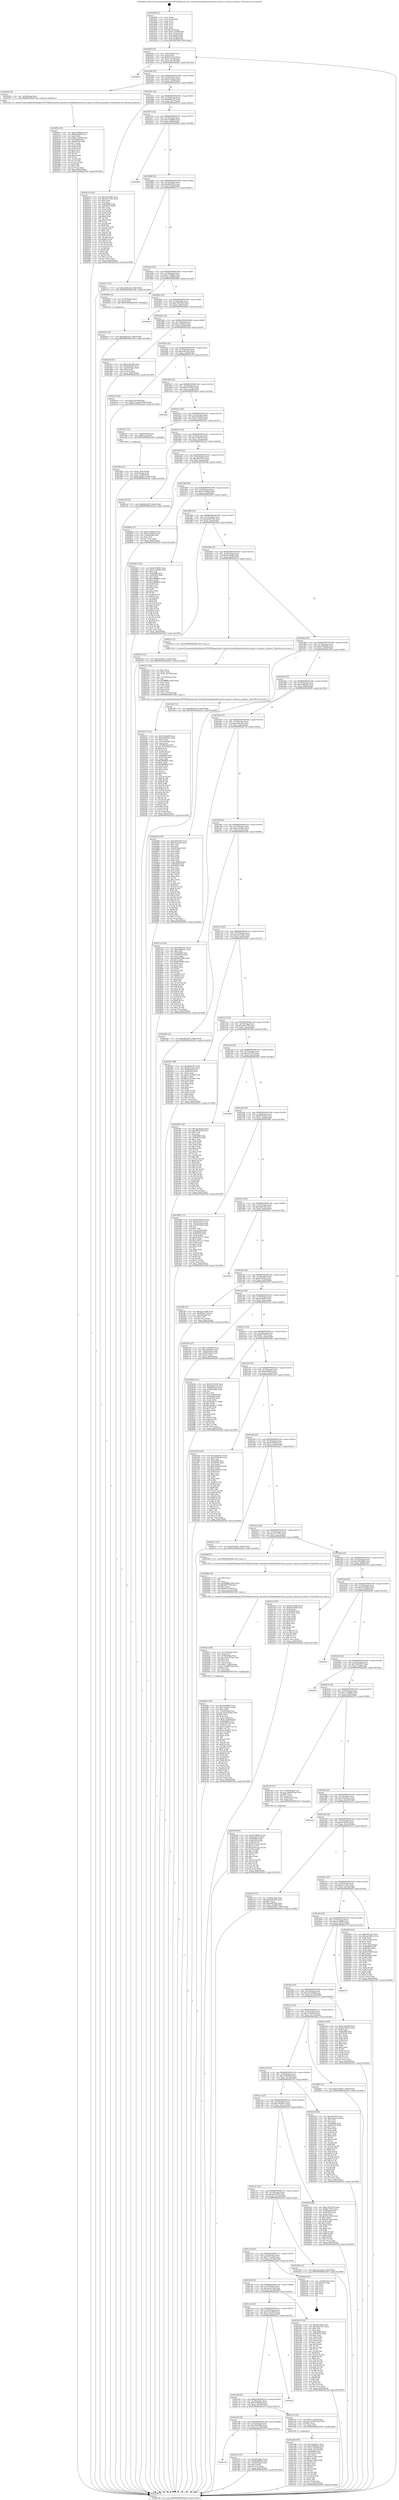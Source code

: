 digraph "0x401800" {
  label = "0x401800 (/mnt/c/Users/mathe/Desktop/tcc/POCII/binaries/extr_linuxdriversinfinibandswrxerxe_queue.h_advance_producer_Final-ollvm.out::main(0))"
  labelloc = "t"
  node[shape=record]

  Entry [label="",width=0.3,height=0.3,shape=circle,fillcolor=black,style=filled]
  "0x40182f" [label="{
     0x40182f [23]\l
     | [instrs]\l
     &nbsp;&nbsp;0x40182f \<+3\>: mov -0x6c(%rbp),%eax\l
     &nbsp;&nbsp;0x401832 \<+2\>: mov %eax,%ecx\l
     &nbsp;&nbsp;0x401834 \<+6\>: sub $0x825c5e72,%ecx\l
     &nbsp;&nbsp;0x40183a \<+3\>: mov %eax,-0x70(%rbp)\l
     &nbsp;&nbsp;0x40183d \<+3\>: mov %ecx,-0x74(%rbp)\l
     &nbsp;&nbsp;0x401840 \<+6\>: je 00000000004029b2 \<main+0x11b2\>\l
  }"]
  "0x4029b2" [label="{
     0x4029b2\l
  }", style=dashed]
  "0x401846" [label="{
     0x401846 [22]\l
     | [instrs]\l
     &nbsp;&nbsp;0x401846 \<+5\>: jmp 000000000040184b \<main+0x4b\>\l
     &nbsp;&nbsp;0x40184b \<+3\>: mov -0x70(%rbp),%eax\l
     &nbsp;&nbsp;0x40184e \<+5\>: sub $0x8e7a622a,%eax\l
     &nbsp;&nbsp;0x401853 \<+3\>: mov %eax,-0x78(%rbp)\l
     &nbsp;&nbsp;0x401856 \<+6\>: je 0000000000402563 \<main+0xd63\>\l
  }"]
  Exit [label="",width=0.3,height=0.3,shape=circle,fillcolor=black,style=filled,peripheries=2]
  "0x402563" [label="{
     0x402563 [9]\l
     | [instrs]\l
     &nbsp;&nbsp;0x402563 \<+4\>: mov -0x58(%rbp),%rdi\l
     &nbsp;&nbsp;0x402567 \<+5\>: call 00000000004015a0 \<advance_producer\>\l
     | [calls]\l
     &nbsp;&nbsp;0x4015a0 \{1\} (/mnt/c/Users/mathe/Desktop/tcc/POCII/binaries/extr_linuxdriversinfinibandswrxerxe_queue.h_advance_producer_Final-ollvm.out::advance_producer)\l
  }"]
  "0x40185c" [label="{
     0x40185c [22]\l
     | [instrs]\l
     &nbsp;&nbsp;0x40185c \<+5\>: jmp 0000000000401861 \<main+0x61\>\l
     &nbsp;&nbsp;0x401861 \<+3\>: mov -0x70(%rbp),%eax\l
     &nbsp;&nbsp;0x401864 \<+5\>: sub $0x8fd4ec76,%eax\l
     &nbsp;&nbsp;0x401869 \<+3\>: mov %eax,-0x7c(%rbp)\l
     &nbsp;&nbsp;0x40186c \<+6\>: je 0000000000402010 \<main+0x810\>\l
  }"]
  "0x402914" [label="{
     0x402914 [12]\l
     | [instrs]\l
     &nbsp;&nbsp;0x402914 \<+7\>: movl $0xae491c0c,-0x6c(%rbp)\l
     &nbsp;&nbsp;0x40291b \<+5\>: jmp 0000000000402c09 \<main+0x1409\>\l
  }"]
  "0x402010" [label="{
     0x402010 [134]\l
     | [instrs]\l
     &nbsp;&nbsp;0x402010 \<+5\>: mov $0x25e369f5,%eax\l
     &nbsp;&nbsp;0x402015 \<+5\>: mov $0x12e7159c,%ecx\l
     &nbsp;&nbsp;0x40201a \<+2\>: mov $0x1,%dl\l
     &nbsp;&nbsp;0x40201c \<+2\>: xor %esi,%esi\l
     &nbsp;&nbsp;0x40201e \<+7\>: mov 0x405068,%edi\l
     &nbsp;&nbsp;0x402025 \<+8\>: mov 0x405054,%r8d\l
     &nbsp;&nbsp;0x40202d \<+3\>: sub $0x1,%esi\l
     &nbsp;&nbsp;0x402030 \<+3\>: mov %edi,%r9d\l
     &nbsp;&nbsp;0x402033 \<+3\>: add %esi,%r9d\l
     &nbsp;&nbsp;0x402036 \<+4\>: imul %r9d,%edi\l
     &nbsp;&nbsp;0x40203a \<+3\>: and $0x1,%edi\l
     &nbsp;&nbsp;0x40203d \<+3\>: cmp $0x0,%edi\l
     &nbsp;&nbsp;0x402040 \<+4\>: sete %r10b\l
     &nbsp;&nbsp;0x402044 \<+4\>: cmp $0xa,%r8d\l
     &nbsp;&nbsp;0x402048 \<+4\>: setl %r11b\l
     &nbsp;&nbsp;0x40204c \<+3\>: mov %r10b,%bl\l
     &nbsp;&nbsp;0x40204f \<+3\>: xor $0xff,%bl\l
     &nbsp;&nbsp;0x402052 \<+3\>: mov %r11b,%r14b\l
     &nbsp;&nbsp;0x402055 \<+4\>: xor $0xff,%r14b\l
     &nbsp;&nbsp;0x402059 \<+3\>: xor $0x1,%dl\l
     &nbsp;&nbsp;0x40205c \<+3\>: mov %bl,%r15b\l
     &nbsp;&nbsp;0x40205f \<+4\>: and $0xff,%r15b\l
     &nbsp;&nbsp;0x402063 \<+3\>: and %dl,%r10b\l
     &nbsp;&nbsp;0x402066 \<+3\>: mov %r14b,%r12b\l
     &nbsp;&nbsp;0x402069 \<+4\>: and $0xff,%r12b\l
     &nbsp;&nbsp;0x40206d \<+3\>: and %dl,%r11b\l
     &nbsp;&nbsp;0x402070 \<+3\>: or %r10b,%r15b\l
     &nbsp;&nbsp;0x402073 \<+3\>: or %r11b,%r12b\l
     &nbsp;&nbsp;0x402076 \<+3\>: xor %r12b,%r15b\l
     &nbsp;&nbsp;0x402079 \<+3\>: or %r14b,%bl\l
     &nbsp;&nbsp;0x40207c \<+3\>: xor $0xff,%bl\l
     &nbsp;&nbsp;0x40207f \<+3\>: or $0x1,%dl\l
     &nbsp;&nbsp;0x402082 \<+2\>: and %dl,%bl\l
     &nbsp;&nbsp;0x402084 \<+3\>: or %bl,%r15b\l
     &nbsp;&nbsp;0x402087 \<+4\>: test $0x1,%r15b\l
     &nbsp;&nbsp;0x40208b \<+3\>: cmovne %ecx,%eax\l
     &nbsp;&nbsp;0x40208e \<+3\>: mov %eax,-0x6c(%rbp)\l
     &nbsp;&nbsp;0x402091 \<+5\>: jmp 0000000000402c09 \<main+0x1409\>\l
  }"]
  "0x401872" [label="{
     0x401872 [22]\l
     | [instrs]\l
     &nbsp;&nbsp;0x401872 \<+5\>: jmp 0000000000401877 \<main+0x77\>\l
     &nbsp;&nbsp;0x401877 \<+3\>: mov -0x70(%rbp),%eax\l
     &nbsp;&nbsp;0x40187a \<+5\>: sub $0xa12d82b8,%eax\l
     &nbsp;&nbsp;0x40187f \<+3\>: mov %eax,-0x80(%rbp)\l
     &nbsp;&nbsp;0x401882 \<+6\>: je 0000000000402b8d \<main+0x138d\>\l
  }"]
  "0x402760" [label="{
     0x402760 [97]\l
     | [instrs]\l
     &nbsp;&nbsp;0x402760 \<+5\>: mov $0x6c766943,%edx\l
     &nbsp;&nbsp;0x402765 \<+5\>: mov $0xa69af7eb,%esi\l
     &nbsp;&nbsp;0x40276a \<+8\>: mov 0x405068,%r8d\l
     &nbsp;&nbsp;0x402772 \<+8\>: mov 0x405054,%r9d\l
     &nbsp;&nbsp;0x40277a \<+3\>: mov %r8d,%r10d\l
     &nbsp;&nbsp;0x40277d \<+7\>: add $0x43101eac,%r10d\l
     &nbsp;&nbsp;0x402784 \<+4\>: sub $0x1,%r10d\l
     &nbsp;&nbsp;0x402788 \<+7\>: sub $0x43101eac,%r10d\l
     &nbsp;&nbsp;0x40278f \<+4\>: imul %r10d,%r8d\l
     &nbsp;&nbsp;0x402793 \<+4\>: and $0x1,%r8d\l
     &nbsp;&nbsp;0x402797 \<+4\>: cmp $0x0,%r8d\l
     &nbsp;&nbsp;0x40279b \<+4\>: sete %r11b\l
     &nbsp;&nbsp;0x40279f \<+4\>: cmp $0xa,%r9d\l
     &nbsp;&nbsp;0x4027a3 \<+3\>: setl %bl\l
     &nbsp;&nbsp;0x4027a6 \<+3\>: mov %r11b,%r14b\l
     &nbsp;&nbsp;0x4027a9 \<+3\>: and %bl,%r14b\l
     &nbsp;&nbsp;0x4027ac \<+3\>: xor %bl,%r11b\l
     &nbsp;&nbsp;0x4027af \<+3\>: or %r11b,%r14b\l
     &nbsp;&nbsp;0x4027b2 \<+4\>: test $0x1,%r14b\l
     &nbsp;&nbsp;0x4027b6 \<+3\>: cmovne %esi,%edx\l
     &nbsp;&nbsp;0x4027b9 \<+3\>: mov %edx,-0x6c(%rbp)\l
     &nbsp;&nbsp;0x4027bc \<+5\>: jmp 0000000000402c09 \<main+0x1409\>\l
  }"]
  "0x402b8d" [label="{
     0x402b8d\l
  }", style=dashed]
  "0x401888" [label="{
     0x401888 [25]\l
     | [instrs]\l
     &nbsp;&nbsp;0x401888 \<+5\>: jmp 000000000040188d \<main+0x8d\>\l
     &nbsp;&nbsp;0x40188d \<+3\>: mov -0x70(%rbp),%eax\l
     &nbsp;&nbsp;0x401890 \<+5\>: sub $0xa69af7eb,%eax\l
     &nbsp;&nbsp;0x401895 \<+6\>: mov %eax,-0x84(%rbp)\l
     &nbsp;&nbsp;0x40189b \<+6\>: je 00000000004027c1 \<main+0xfc1\>\l
  }"]
  "0x40256c" [label="{
     0x40256c [91]\l
     | [instrs]\l
     &nbsp;&nbsp;0x40256c \<+5\>: mov $0xa12d82b8,%eax\l
     &nbsp;&nbsp;0x402571 \<+5\>: mov $0x6e2bd50,%ecx\l
     &nbsp;&nbsp;0x402576 \<+2\>: xor %edx,%edx\l
     &nbsp;&nbsp;0x402578 \<+7\>: movl $0x0,-0x68(%rbp)\l
     &nbsp;&nbsp;0x40257f \<+7\>: mov 0x405068,%esi\l
     &nbsp;&nbsp;0x402586 \<+8\>: mov 0x405054,%r8d\l
     &nbsp;&nbsp;0x40258e \<+3\>: sub $0x1,%edx\l
     &nbsp;&nbsp;0x402591 \<+3\>: mov %esi,%r9d\l
     &nbsp;&nbsp;0x402594 \<+3\>: add %edx,%r9d\l
     &nbsp;&nbsp;0x402597 \<+4\>: imul %r9d,%esi\l
     &nbsp;&nbsp;0x40259b \<+3\>: and $0x1,%esi\l
     &nbsp;&nbsp;0x40259e \<+3\>: cmp $0x0,%esi\l
     &nbsp;&nbsp;0x4025a1 \<+4\>: sete %r10b\l
     &nbsp;&nbsp;0x4025a5 \<+4\>: cmp $0xa,%r8d\l
     &nbsp;&nbsp;0x4025a9 \<+4\>: setl %r11b\l
     &nbsp;&nbsp;0x4025ad \<+3\>: mov %r10b,%bl\l
     &nbsp;&nbsp;0x4025b0 \<+3\>: and %r11b,%bl\l
     &nbsp;&nbsp;0x4025b3 \<+3\>: xor %r11b,%r10b\l
     &nbsp;&nbsp;0x4025b6 \<+3\>: or %r10b,%bl\l
     &nbsp;&nbsp;0x4025b9 \<+3\>: test $0x1,%bl\l
     &nbsp;&nbsp;0x4025bc \<+3\>: cmovne %ecx,%eax\l
     &nbsp;&nbsp;0x4025bf \<+3\>: mov %eax,-0x6c(%rbp)\l
     &nbsp;&nbsp;0x4025c2 \<+5\>: jmp 0000000000402c09 \<main+0x1409\>\l
  }"]
  "0x4027c1" [label="{
     0x4027c1 [12]\l
     | [instrs]\l
     &nbsp;&nbsp;0x4027c1 \<+7\>: movl $0xea6d1a9c,-0x6c(%rbp)\l
     &nbsp;&nbsp;0x4027c8 \<+5\>: jmp 0000000000402c09 \<main+0x1409\>\l
  }"]
  "0x4018a1" [label="{
     0x4018a1 [25]\l
     | [instrs]\l
     &nbsp;&nbsp;0x4018a1 \<+5\>: jmp 00000000004018a6 \<main+0xa6\>\l
     &nbsp;&nbsp;0x4018a6 \<+3\>: mov -0x70(%rbp),%eax\l
     &nbsp;&nbsp;0x4018a9 \<+5\>: sub $0xa71d8204,%eax\l
     &nbsp;&nbsp;0x4018ae \<+6\>: mov %eax,-0x88(%rbp)\l
     &nbsp;&nbsp;0x4018b4 \<+6\>: je 0000000000402908 \<main+0x1108\>\l
  }"]
  "0x402257" [label="{
     0x402257 [173]\l
     | [instrs]\l
     &nbsp;&nbsp;0x402257 \<+5\>: mov $0x521bad90,%ecx\l
     &nbsp;&nbsp;0x40225c \<+5\>: mov $0xded0455a,%edx\l
     &nbsp;&nbsp;0x402261 \<+3\>: mov $0x1,%r8b\l
     &nbsp;&nbsp;0x402264 \<+6\>: mov -0x154(%rbp),%esi\l
     &nbsp;&nbsp;0x40226a \<+3\>: imul %eax,%esi\l
     &nbsp;&nbsp;0x40226d \<+4\>: mov -0x58(%rbp),%r9\l
     &nbsp;&nbsp;0x402271 \<+4\>: movslq -0x5c(%rbp),%r10\l
     &nbsp;&nbsp;0x402275 \<+4\>: shl $0x4,%r10\l
     &nbsp;&nbsp;0x402279 \<+3\>: add %r10,%r9\l
     &nbsp;&nbsp;0x40227c \<+4\>: mov 0x8(%r9),%r9\l
     &nbsp;&nbsp;0x402280 \<+3\>: mov %esi,(%r9)\l
     &nbsp;&nbsp;0x402283 \<+7\>: mov 0x405068,%eax\l
     &nbsp;&nbsp;0x40228a \<+7\>: mov 0x405054,%esi\l
     &nbsp;&nbsp;0x402291 \<+2\>: mov %eax,%edi\l
     &nbsp;&nbsp;0x402293 \<+6\>: add $0xf8aff8da,%edi\l
     &nbsp;&nbsp;0x402299 \<+3\>: sub $0x1,%edi\l
     &nbsp;&nbsp;0x40229c \<+6\>: sub $0xf8aff8da,%edi\l
     &nbsp;&nbsp;0x4022a2 \<+3\>: imul %edi,%eax\l
     &nbsp;&nbsp;0x4022a5 \<+3\>: and $0x1,%eax\l
     &nbsp;&nbsp;0x4022a8 \<+3\>: cmp $0x0,%eax\l
     &nbsp;&nbsp;0x4022ab \<+4\>: sete %r11b\l
     &nbsp;&nbsp;0x4022af \<+3\>: cmp $0xa,%esi\l
     &nbsp;&nbsp;0x4022b2 \<+3\>: setl %bl\l
     &nbsp;&nbsp;0x4022b5 \<+3\>: mov %r11b,%r14b\l
     &nbsp;&nbsp;0x4022b8 \<+4\>: xor $0xff,%r14b\l
     &nbsp;&nbsp;0x4022bc \<+3\>: mov %bl,%r15b\l
     &nbsp;&nbsp;0x4022bf \<+4\>: xor $0xff,%r15b\l
     &nbsp;&nbsp;0x4022c3 \<+4\>: xor $0x0,%r8b\l
     &nbsp;&nbsp;0x4022c7 \<+3\>: mov %r14b,%r12b\l
     &nbsp;&nbsp;0x4022ca \<+4\>: and $0x0,%r12b\l
     &nbsp;&nbsp;0x4022ce \<+3\>: and %r8b,%r11b\l
     &nbsp;&nbsp;0x4022d1 \<+3\>: mov %r15b,%r13b\l
     &nbsp;&nbsp;0x4022d4 \<+4\>: and $0x0,%r13b\l
     &nbsp;&nbsp;0x4022d8 \<+3\>: and %r8b,%bl\l
     &nbsp;&nbsp;0x4022db \<+3\>: or %r11b,%r12b\l
     &nbsp;&nbsp;0x4022de \<+3\>: or %bl,%r13b\l
     &nbsp;&nbsp;0x4022e1 \<+3\>: xor %r13b,%r12b\l
     &nbsp;&nbsp;0x4022e4 \<+3\>: or %r15b,%r14b\l
     &nbsp;&nbsp;0x4022e7 \<+4\>: xor $0xff,%r14b\l
     &nbsp;&nbsp;0x4022eb \<+4\>: or $0x0,%r8b\l
     &nbsp;&nbsp;0x4022ef \<+3\>: and %r8b,%r14b\l
     &nbsp;&nbsp;0x4022f2 \<+3\>: or %r14b,%r12b\l
     &nbsp;&nbsp;0x4022f5 \<+4\>: test $0x1,%r12b\l
     &nbsp;&nbsp;0x4022f9 \<+3\>: cmovne %edx,%ecx\l
     &nbsp;&nbsp;0x4022fc \<+3\>: mov %ecx,-0x6c(%rbp)\l
     &nbsp;&nbsp;0x4022ff \<+5\>: jmp 0000000000402c09 \<main+0x1409\>\l
  }"]
  "0x402908" [label="{
     0x402908 [12]\l
     | [instrs]\l
     &nbsp;&nbsp;0x402908 \<+4\>: mov -0x58(%rbp),%rax\l
     &nbsp;&nbsp;0x40290c \<+3\>: mov %rax,%rdi\l
     &nbsp;&nbsp;0x40290f \<+5\>: call 0000000000401030 \<free@plt\>\l
     | [calls]\l
     &nbsp;&nbsp;0x401030 \{1\} (unknown)\l
  }"]
  "0x4018ba" [label="{
     0x4018ba [25]\l
     | [instrs]\l
     &nbsp;&nbsp;0x4018ba \<+5\>: jmp 00000000004018bf \<main+0xbf\>\l
     &nbsp;&nbsp;0x4018bf \<+3\>: mov -0x70(%rbp),%eax\l
     &nbsp;&nbsp;0x4018c2 \<+5\>: sub $0xa7491302,%eax\l
     &nbsp;&nbsp;0x4018c7 \<+6\>: mov %eax,-0x8c(%rbp)\l
     &nbsp;&nbsp;0x4018cd \<+6\>: je 0000000000402ba9 \<main+0x13a9\>\l
  }"]
  "0x402223" [label="{
     0x402223 [52]\l
     | [instrs]\l
     &nbsp;&nbsp;0x402223 \<+2\>: xor %ecx,%ecx\l
     &nbsp;&nbsp;0x402225 \<+5\>: mov $0x2,%edx\l
     &nbsp;&nbsp;0x40222a \<+6\>: mov %edx,-0x150(%rbp)\l
     &nbsp;&nbsp;0x402230 \<+1\>: cltd\l
     &nbsp;&nbsp;0x402231 \<+6\>: mov -0x150(%rbp),%esi\l
     &nbsp;&nbsp;0x402237 \<+2\>: idiv %esi\l
     &nbsp;&nbsp;0x402239 \<+6\>: imul $0xfffffffe,%edx,%edx\l
     &nbsp;&nbsp;0x40223f \<+2\>: mov %ecx,%edi\l
     &nbsp;&nbsp;0x402241 \<+2\>: sub %edx,%edi\l
     &nbsp;&nbsp;0x402243 \<+2\>: mov %ecx,%edx\l
     &nbsp;&nbsp;0x402245 \<+3\>: sub $0x1,%edx\l
     &nbsp;&nbsp;0x402248 \<+2\>: add %edx,%edi\l
     &nbsp;&nbsp;0x40224a \<+2\>: sub %edi,%ecx\l
     &nbsp;&nbsp;0x40224c \<+6\>: mov %ecx,-0x154(%rbp)\l
     &nbsp;&nbsp;0x402252 \<+5\>: call 0000000000401160 \<next_i\>\l
     | [calls]\l
     &nbsp;&nbsp;0x401160 \{1\} (/mnt/c/Users/mathe/Desktop/tcc/POCII/binaries/extr_linuxdriversinfinibandswrxerxe_queue.h_advance_producer_Final-ollvm.out::next_i)\l
  }"]
  "0x402ba9" [label="{
     0x402ba9\l
  }", style=dashed]
  "0x4018d3" [label="{
     0x4018d3 [25]\l
     | [instrs]\l
     &nbsp;&nbsp;0x4018d3 \<+5\>: jmp 00000000004018d8 \<main+0xd8\>\l
     &nbsp;&nbsp;0x4018d8 \<+3\>: mov -0x70(%rbp),%eax\l
     &nbsp;&nbsp;0x4018db \<+5\>: sub $0xacafd9c5,%eax\l
     &nbsp;&nbsp;0x4018e0 \<+6\>: mov %eax,-0x90(%rbp)\l
     &nbsp;&nbsp;0x4018e6 \<+6\>: je 0000000000401dc9 \<main+0x5c9\>\l
  }"]
  "0x4020f4" [label="{
     0x4020f4 [176]\l
     | [instrs]\l
     &nbsp;&nbsp;0x4020f4 \<+5\>: mov $0x25e369f5,%ecx\l
     &nbsp;&nbsp;0x4020f9 \<+5\>: mov $0xc7a84c7d,%edx\l
     &nbsp;&nbsp;0x4020fe \<+3\>: mov $0x1,%r8b\l
     &nbsp;&nbsp;0x402101 \<+4\>: mov -0x58(%rbp),%rsi\l
     &nbsp;&nbsp;0x402105 \<+4\>: movslq -0x5c(%rbp),%rdi\l
     &nbsp;&nbsp;0x402109 \<+4\>: shl $0x4,%rdi\l
     &nbsp;&nbsp;0x40210d \<+3\>: add %rdi,%rsi\l
     &nbsp;&nbsp;0x402110 \<+4\>: mov %rax,0x8(%rsi)\l
     &nbsp;&nbsp;0x402114 \<+7\>: movl $0x0,-0x64(%rbp)\l
     &nbsp;&nbsp;0x40211b \<+8\>: mov 0x405068,%r9d\l
     &nbsp;&nbsp;0x402123 \<+8\>: mov 0x405054,%r10d\l
     &nbsp;&nbsp;0x40212b \<+3\>: mov %r9d,%r11d\l
     &nbsp;&nbsp;0x40212e \<+7\>: sub $0xe13aadb7,%r11d\l
     &nbsp;&nbsp;0x402135 \<+4\>: sub $0x1,%r11d\l
     &nbsp;&nbsp;0x402139 \<+7\>: add $0xe13aadb7,%r11d\l
     &nbsp;&nbsp;0x402140 \<+4\>: imul %r11d,%r9d\l
     &nbsp;&nbsp;0x402144 \<+4\>: and $0x1,%r9d\l
     &nbsp;&nbsp;0x402148 \<+4\>: cmp $0x0,%r9d\l
     &nbsp;&nbsp;0x40214c \<+3\>: sete %bl\l
     &nbsp;&nbsp;0x40214f \<+4\>: cmp $0xa,%r10d\l
     &nbsp;&nbsp;0x402153 \<+4\>: setl %r14b\l
     &nbsp;&nbsp;0x402157 \<+3\>: mov %bl,%r15b\l
     &nbsp;&nbsp;0x40215a \<+4\>: xor $0xff,%r15b\l
     &nbsp;&nbsp;0x40215e \<+3\>: mov %r14b,%r12b\l
     &nbsp;&nbsp;0x402161 \<+4\>: xor $0xff,%r12b\l
     &nbsp;&nbsp;0x402165 \<+4\>: xor $0x1,%r8b\l
     &nbsp;&nbsp;0x402169 \<+3\>: mov %r15b,%r13b\l
     &nbsp;&nbsp;0x40216c \<+4\>: and $0xff,%r13b\l
     &nbsp;&nbsp;0x402170 \<+3\>: and %r8b,%bl\l
     &nbsp;&nbsp;0x402173 \<+3\>: mov %r12b,%al\l
     &nbsp;&nbsp;0x402176 \<+2\>: and $0xff,%al\l
     &nbsp;&nbsp;0x402178 \<+3\>: and %r8b,%r14b\l
     &nbsp;&nbsp;0x40217b \<+3\>: or %bl,%r13b\l
     &nbsp;&nbsp;0x40217e \<+3\>: or %r14b,%al\l
     &nbsp;&nbsp;0x402181 \<+3\>: xor %al,%r13b\l
     &nbsp;&nbsp;0x402184 \<+3\>: or %r12b,%r15b\l
     &nbsp;&nbsp;0x402187 \<+4\>: xor $0xff,%r15b\l
     &nbsp;&nbsp;0x40218b \<+4\>: or $0x1,%r8b\l
     &nbsp;&nbsp;0x40218f \<+3\>: and %r8b,%r15b\l
     &nbsp;&nbsp;0x402192 \<+3\>: or %r15b,%r13b\l
     &nbsp;&nbsp;0x402195 \<+4\>: test $0x1,%r13b\l
     &nbsp;&nbsp;0x402199 \<+3\>: cmovne %edx,%ecx\l
     &nbsp;&nbsp;0x40219c \<+3\>: mov %ecx,-0x6c(%rbp)\l
     &nbsp;&nbsp;0x40219f \<+5\>: jmp 0000000000402c09 \<main+0x1409\>\l
  }"]
  "0x401dc9" [label="{
     0x401dc9 [27]\l
     | [instrs]\l
     &nbsp;&nbsp;0x401dc9 \<+5\>: mov $0x5c501c9b,%eax\l
     &nbsp;&nbsp;0x401dce \<+5\>: mov $0x4c9b495,%ecx\l
     &nbsp;&nbsp;0x401dd3 \<+3\>: mov -0x30(%rbp),%edx\l
     &nbsp;&nbsp;0x401dd6 \<+3\>: cmp $0x0,%edx\l
     &nbsp;&nbsp;0x401dd9 \<+3\>: cmove %ecx,%eax\l
     &nbsp;&nbsp;0x401ddc \<+3\>: mov %eax,-0x6c(%rbp)\l
     &nbsp;&nbsp;0x401ddf \<+5\>: jmp 0000000000402c09 \<main+0x1409\>\l
  }"]
  "0x4018ec" [label="{
     0x4018ec [25]\l
     | [instrs]\l
     &nbsp;&nbsp;0x4018ec \<+5\>: jmp 00000000004018f1 \<main+0xf1\>\l
     &nbsp;&nbsp;0x4018f1 \<+3\>: mov -0x70(%rbp),%eax\l
     &nbsp;&nbsp;0x4018f4 \<+5\>: sub $0xae491c0c,%eax\l
     &nbsp;&nbsp;0x4018f9 \<+6\>: mov %eax,-0x94(%rbp)\l
     &nbsp;&nbsp;0x4018ff \<+6\>: je 0000000000402a16 \<main+0x1216\>\l
  }"]
  "0x4020c3" [label="{
     0x4020c3 [49]\l
     | [instrs]\l
     &nbsp;&nbsp;0x4020c3 \<+6\>: mov -0x14c(%rbp),%ecx\l
     &nbsp;&nbsp;0x4020c9 \<+3\>: imul %eax,%ecx\l
     &nbsp;&nbsp;0x4020cc \<+4\>: mov -0x58(%rbp),%rsi\l
     &nbsp;&nbsp;0x4020d0 \<+4\>: movslq -0x5c(%rbp),%rdi\l
     &nbsp;&nbsp;0x4020d4 \<+4\>: shl $0x4,%rdi\l
     &nbsp;&nbsp;0x4020d8 \<+3\>: add %rdi,%rsi\l
     &nbsp;&nbsp;0x4020db \<+2\>: mov %ecx,(%rsi)\l
     &nbsp;&nbsp;0x4020dd \<+7\>: movl $0x1,-0x60(%rbp)\l
     &nbsp;&nbsp;0x4020e4 \<+4\>: movslq -0x60(%rbp),%rsi\l
     &nbsp;&nbsp;0x4020e8 \<+4\>: shl $0x2,%rsi\l
     &nbsp;&nbsp;0x4020ec \<+3\>: mov %rsi,%rdi\l
     &nbsp;&nbsp;0x4020ef \<+5\>: call 0000000000401050 \<malloc@plt\>\l
     | [calls]\l
     &nbsp;&nbsp;0x401050 \{1\} (unknown)\l
  }"]
  "0x402a16" [label="{
     0x402a16 [19]\l
     | [instrs]\l
     &nbsp;&nbsp;0x402a16 \<+7\>: movl $0x0,-0x38(%rbp)\l
     &nbsp;&nbsp;0x402a1d \<+7\>: movl $0x477eea94,-0x6c(%rbp)\l
     &nbsp;&nbsp;0x402a24 \<+5\>: jmp 0000000000402c09 \<main+0x1409\>\l
  }"]
  "0x401905" [label="{
     0x401905 [25]\l
     | [instrs]\l
     &nbsp;&nbsp;0x401905 \<+5\>: jmp 000000000040190a \<main+0x10a\>\l
     &nbsp;&nbsp;0x40190a \<+3\>: mov -0x70(%rbp),%eax\l
     &nbsp;&nbsp;0x40190d \<+5\>: sub $0xb2707fa3,%eax\l
     &nbsp;&nbsp;0x401912 \<+6\>: mov %eax,-0x98(%rbp)\l
     &nbsp;&nbsp;0x401918 \<+6\>: je 0000000000402a0a \<main+0x120a\>\l
  }"]
  "0x40209b" [label="{
     0x40209b [40]\l
     | [instrs]\l
     &nbsp;&nbsp;0x40209b \<+5\>: mov $0x2,%ecx\l
     &nbsp;&nbsp;0x4020a0 \<+1\>: cltd\l
     &nbsp;&nbsp;0x4020a1 \<+2\>: idiv %ecx\l
     &nbsp;&nbsp;0x4020a3 \<+6\>: imul $0xfffffffe,%edx,%ecx\l
     &nbsp;&nbsp;0x4020a9 \<+6\>: sub $0x60d757bf,%ecx\l
     &nbsp;&nbsp;0x4020af \<+3\>: add $0x1,%ecx\l
     &nbsp;&nbsp;0x4020b2 \<+6\>: add $0x60d757bf,%ecx\l
     &nbsp;&nbsp;0x4020b8 \<+6\>: mov %ecx,-0x14c(%rbp)\l
     &nbsp;&nbsp;0x4020be \<+5\>: call 0000000000401160 \<next_i\>\l
     | [calls]\l
     &nbsp;&nbsp;0x401160 \{1\} (/mnt/c/Users/mathe/Desktop/tcc/POCII/binaries/extr_linuxdriversinfinibandswrxerxe_queue.h_advance_producer_Final-ollvm.out::next_i)\l
  }"]
  "0x402a0a" [label="{
     0x402a0a\l
  }", style=dashed]
  "0x40191e" [label="{
     0x40191e [25]\l
     | [instrs]\l
     &nbsp;&nbsp;0x40191e \<+5\>: jmp 0000000000401923 \<main+0x123\>\l
     &nbsp;&nbsp;0x401923 \<+3\>: mov -0x70(%rbp),%eax\l
     &nbsp;&nbsp;0x401926 \<+5\>: sub $0xb4242f42,%eax\l
     &nbsp;&nbsp;0x40192b \<+6\>: mov %eax,-0x9c(%rbp)\l
     &nbsp;&nbsp;0x401931 \<+6\>: je 0000000000401da7 \<main+0x5a7\>\l
  }"]
  "0x401e8b" [label="{
     0x401e8b [105]\l
     | [instrs]\l
     &nbsp;&nbsp;0x401e8b \<+5\>: mov $0x1d2e65e1,%ecx\l
     &nbsp;&nbsp;0x401e90 \<+5\>: mov $0xe20089a9,%edx\l
     &nbsp;&nbsp;0x401e95 \<+4\>: mov %rax,-0x58(%rbp)\l
     &nbsp;&nbsp;0x401e99 \<+7\>: movl $0x0,-0x5c(%rbp)\l
     &nbsp;&nbsp;0x401ea0 \<+7\>: mov 0x405068,%esi\l
     &nbsp;&nbsp;0x401ea7 \<+8\>: mov 0x405054,%r8d\l
     &nbsp;&nbsp;0x401eaf \<+3\>: mov %esi,%r9d\l
     &nbsp;&nbsp;0x401eb2 \<+7\>: add $0xe513a89,%r9d\l
     &nbsp;&nbsp;0x401eb9 \<+4\>: sub $0x1,%r9d\l
     &nbsp;&nbsp;0x401ebd \<+7\>: sub $0xe513a89,%r9d\l
     &nbsp;&nbsp;0x401ec4 \<+4\>: imul %r9d,%esi\l
     &nbsp;&nbsp;0x401ec8 \<+3\>: and $0x1,%esi\l
     &nbsp;&nbsp;0x401ecb \<+3\>: cmp $0x0,%esi\l
     &nbsp;&nbsp;0x401ece \<+4\>: sete %r10b\l
     &nbsp;&nbsp;0x401ed2 \<+4\>: cmp $0xa,%r8d\l
     &nbsp;&nbsp;0x401ed6 \<+4\>: setl %r11b\l
     &nbsp;&nbsp;0x401eda \<+3\>: mov %r10b,%bl\l
     &nbsp;&nbsp;0x401edd \<+3\>: and %r11b,%bl\l
     &nbsp;&nbsp;0x401ee0 \<+3\>: xor %r11b,%r10b\l
     &nbsp;&nbsp;0x401ee3 \<+3\>: or %r10b,%bl\l
     &nbsp;&nbsp;0x401ee6 \<+3\>: test $0x1,%bl\l
     &nbsp;&nbsp;0x401ee9 \<+3\>: cmovne %edx,%ecx\l
     &nbsp;&nbsp;0x401eec \<+3\>: mov %ecx,-0x6c(%rbp)\l
     &nbsp;&nbsp;0x401eef \<+5\>: jmp 0000000000402c09 \<main+0x1409\>\l
  }"]
  "0x401da7" [label="{
     0x401da7 [13]\l
     | [instrs]\l
     &nbsp;&nbsp;0x401da7 \<+4\>: mov -0x48(%rbp),%rax\l
     &nbsp;&nbsp;0x401dab \<+4\>: mov 0x8(%rax),%rdi\l
     &nbsp;&nbsp;0x401daf \<+5\>: call 0000000000401060 \<atoi@plt\>\l
     | [calls]\l
     &nbsp;&nbsp;0x401060 \{1\} (unknown)\l
  }"]
  "0x401937" [label="{
     0x401937 [25]\l
     | [instrs]\l
     &nbsp;&nbsp;0x401937 \<+5\>: jmp 000000000040193c \<main+0x13c\>\l
     &nbsp;&nbsp;0x40193c \<+3\>: mov -0x70(%rbp),%eax\l
     &nbsp;&nbsp;0x40193f \<+5\>: sub $0xc7a84c7d,%eax\l
     &nbsp;&nbsp;0x401944 \<+6\>: mov %eax,-0xa0(%rbp)\l
     &nbsp;&nbsp;0x40194a \<+6\>: je 00000000004021a4 \<main+0x9a4\>\l
  }"]
  "0x401db4" [label="{
     0x401db4 [21]\l
     | [instrs]\l
     &nbsp;&nbsp;0x401db4 \<+3\>: mov %eax,-0x4c(%rbp)\l
     &nbsp;&nbsp;0x401db7 \<+3\>: mov -0x4c(%rbp),%eax\l
     &nbsp;&nbsp;0x401dba \<+3\>: mov %eax,-0x30(%rbp)\l
     &nbsp;&nbsp;0x401dbd \<+7\>: movl $0xacafd9c5,-0x6c(%rbp)\l
     &nbsp;&nbsp;0x401dc4 \<+5\>: jmp 0000000000402c09 \<main+0x1409\>\l
  }"]
  "0x4021a4" [label="{
     0x4021a4 [12]\l
     | [instrs]\l
     &nbsp;&nbsp;0x4021a4 \<+7\>: movl $0xfeb3af47,-0x6c(%rbp)\l
     &nbsp;&nbsp;0x4021ab \<+5\>: jmp 0000000000402c09 \<main+0x1409\>\l
  }"]
  "0x401950" [label="{
     0x401950 [25]\l
     | [instrs]\l
     &nbsp;&nbsp;0x401950 \<+5\>: jmp 0000000000401955 \<main+0x155\>\l
     &nbsp;&nbsp;0x401955 \<+3\>: mov -0x70(%rbp),%eax\l
     &nbsp;&nbsp;0x401958 \<+5\>: sub $0xc8be87a3,%eax\l
     &nbsp;&nbsp;0x40195d \<+6\>: mov %eax,-0xa4(%rbp)\l
     &nbsp;&nbsp;0x401963 \<+6\>: je 000000000040269a \<main+0xe9a\>\l
  }"]
  "0x401800" [label="{
     0x401800 [47]\l
     | [instrs]\l
     &nbsp;&nbsp;0x401800 \<+1\>: push %rbp\l
     &nbsp;&nbsp;0x401801 \<+3\>: mov %rsp,%rbp\l
     &nbsp;&nbsp;0x401804 \<+2\>: push %r15\l
     &nbsp;&nbsp;0x401806 \<+2\>: push %r14\l
     &nbsp;&nbsp;0x401808 \<+2\>: push %r13\l
     &nbsp;&nbsp;0x40180a \<+2\>: push %r12\l
     &nbsp;&nbsp;0x40180c \<+1\>: push %rbx\l
     &nbsp;&nbsp;0x40180d \<+7\>: sub $0x138,%rsp\l
     &nbsp;&nbsp;0x401814 \<+7\>: movl $0x0,-0x38(%rbp)\l
     &nbsp;&nbsp;0x40181b \<+3\>: mov %edi,-0x3c(%rbp)\l
     &nbsp;&nbsp;0x40181e \<+4\>: mov %rsi,-0x48(%rbp)\l
     &nbsp;&nbsp;0x401822 \<+3\>: mov -0x3c(%rbp),%edi\l
     &nbsp;&nbsp;0x401825 \<+3\>: mov %edi,-0x34(%rbp)\l
     &nbsp;&nbsp;0x401828 \<+7\>: movl $0x59b6796d,-0x6c(%rbp)\l
  }"]
  "0x40269a" [label="{
     0x40269a [27]\l
     | [instrs]\l
     &nbsp;&nbsp;0x40269a \<+5\>: mov $0xa71d8204,%eax\l
     &nbsp;&nbsp;0x40269f \<+5\>: mov $0xd7a3d4ed,%ecx\l
     &nbsp;&nbsp;0x4026a4 \<+3\>: mov -0x29(%rbp),%dl\l
     &nbsp;&nbsp;0x4026a7 \<+3\>: test $0x1,%dl\l
     &nbsp;&nbsp;0x4026aa \<+3\>: cmovne %ecx,%eax\l
     &nbsp;&nbsp;0x4026ad \<+3\>: mov %eax,-0x6c(%rbp)\l
     &nbsp;&nbsp;0x4026b0 \<+5\>: jmp 0000000000402c09 \<main+0x1409\>\l
  }"]
  "0x401969" [label="{
     0x401969 [25]\l
     | [instrs]\l
     &nbsp;&nbsp;0x401969 \<+5\>: jmp 000000000040196e \<main+0x16e\>\l
     &nbsp;&nbsp;0x40196e \<+3\>: mov -0x70(%rbp),%eax\l
     &nbsp;&nbsp;0x401971 \<+5\>: sub $0xd7a3d4ed,%eax\l
     &nbsp;&nbsp;0x401976 \<+6\>: mov %eax,-0xa8(%rbp)\l
     &nbsp;&nbsp;0x40197c \<+6\>: je 00000000004026b5 \<main+0xeb5\>\l
  }"]
  "0x402c09" [label="{
     0x402c09 [5]\l
     | [instrs]\l
     &nbsp;&nbsp;0x402c09 \<+5\>: jmp 000000000040182f \<main+0x2f\>\l
  }"]
  "0x4026b5" [label="{
     0x4026b5 [144]\l
     | [instrs]\l
     &nbsp;&nbsp;0x4026b5 \<+5\>: mov $0x6c766943,%eax\l
     &nbsp;&nbsp;0x4026ba \<+5\>: mov $0x1a7a49bb,%ecx\l
     &nbsp;&nbsp;0x4026bf \<+2\>: mov $0x1,%dl\l
     &nbsp;&nbsp;0x4026c1 \<+7\>: mov 0x405068,%esi\l
     &nbsp;&nbsp;0x4026c8 \<+7\>: mov 0x405054,%edi\l
     &nbsp;&nbsp;0x4026cf \<+3\>: mov %esi,%r8d\l
     &nbsp;&nbsp;0x4026d2 \<+7\>: add $0x28f98863,%r8d\l
     &nbsp;&nbsp;0x4026d9 \<+4\>: sub $0x1,%r8d\l
     &nbsp;&nbsp;0x4026dd \<+7\>: sub $0x28f98863,%r8d\l
     &nbsp;&nbsp;0x4026e4 \<+4\>: imul %r8d,%esi\l
     &nbsp;&nbsp;0x4026e8 \<+3\>: and $0x1,%esi\l
     &nbsp;&nbsp;0x4026eb \<+3\>: cmp $0x0,%esi\l
     &nbsp;&nbsp;0x4026ee \<+4\>: sete %r9b\l
     &nbsp;&nbsp;0x4026f2 \<+3\>: cmp $0xa,%edi\l
     &nbsp;&nbsp;0x4026f5 \<+4\>: setl %r10b\l
     &nbsp;&nbsp;0x4026f9 \<+3\>: mov %r9b,%r11b\l
     &nbsp;&nbsp;0x4026fc \<+4\>: xor $0xff,%r11b\l
     &nbsp;&nbsp;0x402700 \<+3\>: mov %r10b,%bl\l
     &nbsp;&nbsp;0x402703 \<+3\>: xor $0xff,%bl\l
     &nbsp;&nbsp;0x402706 \<+3\>: xor $0x0,%dl\l
     &nbsp;&nbsp;0x402709 \<+3\>: mov %r11b,%r14b\l
     &nbsp;&nbsp;0x40270c \<+4\>: and $0x0,%r14b\l
     &nbsp;&nbsp;0x402710 \<+3\>: and %dl,%r9b\l
     &nbsp;&nbsp;0x402713 \<+3\>: mov %bl,%r15b\l
     &nbsp;&nbsp;0x402716 \<+4\>: and $0x0,%r15b\l
     &nbsp;&nbsp;0x40271a \<+3\>: and %dl,%r10b\l
     &nbsp;&nbsp;0x40271d \<+3\>: or %r9b,%r14b\l
     &nbsp;&nbsp;0x402720 \<+3\>: or %r10b,%r15b\l
     &nbsp;&nbsp;0x402723 \<+3\>: xor %r15b,%r14b\l
     &nbsp;&nbsp;0x402726 \<+3\>: or %bl,%r11b\l
     &nbsp;&nbsp;0x402729 \<+4\>: xor $0xff,%r11b\l
     &nbsp;&nbsp;0x40272d \<+3\>: or $0x0,%dl\l
     &nbsp;&nbsp;0x402730 \<+3\>: and %dl,%r11b\l
     &nbsp;&nbsp;0x402733 \<+3\>: or %r11b,%r14b\l
     &nbsp;&nbsp;0x402736 \<+4\>: test $0x1,%r14b\l
     &nbsp;&nbsp;0x40273a \<+3\>: cmovne %ecx,%eax\l
     &nbsp;&nbsp;0x40273d \<+3\>: mov %eax,-0x6c(%rbp)\l
     &nbsp;&nbsp;0x402740 \<+5\>: jmp 0000000000402c09 \<main+0x1409\>\l
  }"]
  "0x401982" [label="{
     0x401982 [25]\l
     | [instrs]\l
     &nbsp;&nbsp;0x401982 \<+5\>: jmp 0000000000401987 \<main+0x187\>\l
     &nbsp;&nbsp;0x401987 \<+3\>: mov -0x70(%rbp),%eax\l
     &nbsp;&nbsp;0x40198a \<+5\>: sub $0xded0455a,%eax\l
     &nbsp;&nbsp;0x40198f \<+6\>: mov %eax,-0xac(%rbp)\l
     &nbsp;&nbsp;0x401995 \<+6\>: je 0000000000402304 \<main+0xb04\>\l
  }"]
  "0x401ced" [label="{
     0x401ced\l
  }", style=dashed]
  "0x402304" [label="{
     0x402304 [12]\l
     | [instrs]\l
     &nbsp;&nbsp;0x402304 \<+7\>: movl $0x1fc46c07,-0x6c(%rbp)\l
     &nbsp;&nbsp;0x40230b \<+5\>: jmp 0000000000402c09 \<main+0x1409\>\l
  }"]
  "0x40199b" [label="{
     0x40199b [25]\l
     | [instrs]\l
     &nbsp;&nbsp;0x40199b \<+5\>: jmp 00000000004019a0 \<main+0x1a0\>\l
     &nbsp;&nbsp;0x4019a0 \<+3\>: mov -0x70(%rbp),%eax\l
     &nbsp;&nbsp;0x4019a3 \<+5\>: sub $0xdfece6db,%eax\l
     &nbsp;&nbsp;0x4019a8 \<+6\>: mov %eax,-0xb0(%rbp)\l
     &nbsp;&nbsp;0x4019ae \<+6\>: je 000000000040221e \<main+0xa1e\>\l
  }"]
  "0x401d74" [label="{
     0x401d74 [27]\l
     | [instrs]\l
     &nbsp;&nbsp;0x401d74 \<+5\>: mov $0xb4242f42,%eax\l
     &nbsp;&nbsp;0x401d79 \<+5\>: mov $0x6b39898e,%ecx\l
     &nbsp;&nbsp;0x401d7e \<+3\>: mov -0x34(%rbp),%edx\l
     &nbsp;&nbsp;0x401d81 \<+3\>: cmp $0x2,%edx\l
     &nbsp;&nbsp;0x401d84 \<+3\>: cmovne %ecx,%eax\l
     &nbsp;&nbsp;0x401d87 \<+3\>: mov %eax,-0x6c(%rbp)\l
     &nbsp;&nbsp;0x401d8a \<+5\>: jmp 0000000000402c09 \<main+0x1409\>\l
  }"]
  "0x40221e" [label="{
     0x40221e [5]\l
     | [instrs]\l
     &nbsp;&nbsp;0x40221e \<+5\>: call 0000000000401160 \<next_i\>\l
     | [calls]\l
     &nbsp;&nbsp;0x401160 \{1\} (/mnt/c/Users/mathe/Desktop/tcc/POCII/binaries/extr_linuxdriversinfinibandswrxerxe_queue.h_advance_producer_Final-ollvm.out::next_i)\l
  }"]
  "0x4019b4" [label="{
     0x4019b4 [25]\l
     | [instrs]\l
     &nbsp;&nbsp;0x4019b4 \<+5\>: jmp 00000000004019b9 \<main+0x1b9\>\l
     &nbsp;&nbsp;0x4019b9 \<+3\>: mov -0x70(%rbp),%eax\l
     &nbsp;&nbsp;0x4019bc \<+5\>: sub $0xe20089a9,%eax\l
     &nbsp;&nbsp;0x4019c1 \<+6\>: mov %eax,-0xb4(%rbp)\l
     &nbsp;&nbsp;0x4019c7 \<+6\>: je 0000000000401ef4 \<main+0x6f4\>\l
  }"]
  "0x401cd4" [label="{
     0x401cd4 [25]\l
     | [instrs]\l
     &nbsp;&nbsp;0x401cd4 \<+5\>: jmp 0000000000401cd9 \<main+0x4d9\>\l
     &nbsp;&nbsp;0x401cd9 \<+3\>: mov -0x70(%rbp),%eax\l
     &nbsp;&nbsp;0x401cdc \<+5\>: sub $0x59b6796d,%eax\l
     &nbsp;&nbsp;0x401ce1 \<+6\>: mov %eax,-0x134(%rbp)\l
     &nbsp;&nbsp;0x401ce7 \<+6\>: je 0000000000401d74 \<main+0x574\>\l
  }"]
  "0x401ef4" [label="{
     0x401ef4 [12]\l
     | [instrs]\l
     &nbsp;&nbsp;0x401ef4 \<+7\>: movl $0xef6c4370,-0x6c(%rbp)\l
     &nbsp;&nbsp;0x401efb \<+5\>: jmp 0000000000402c09 \<main+0x1409\>\l
  }"]
  "0x4019cd" [label="{
     0x4019cd [25]\l
     | [instrs]\l
     &nbsp;&nbsp;0x4019cd \<+5\>: jmp 00000000004019d2 \<main+0x1d2\>\l
     &nbsp;&nbsp;0x4019d2 \<+3\>: mov -0x70(%rbp),%eax\l
     &nbsp;&nbsp;0x4019d5 \<+5\>: sub $0xe3b0ba91,%eax\l
     &nbsp;&nbsp;0x4019da \<+6\>: mov %eax,-0xb8(%rbp)\l
     &nbsp;&nbsp;0x4019e0 \<+6\>: je 000000000040285d \<main+0x105d\>\l
  }"]
  "0x401e74" [label="{
     0x401e74 [23]\l
     | [instrs]\l
     &nbsp;&nbsp;0x401e74 \<+7\>: movl $0x1,-0x50(%rbp)\l
     &nbsp;&nbsp;0x401e7b \<+4\>: movslq -0x50(%rbp),%rax\l
     &nbsp;&nbsp;0x401e7f \<+4\>: shl $0x4,%rax\l
     &nbsp;&nbsp;0x401e83 \<+3\>: mov %rax,%rdi\l
     &nbsp;&nbsp;0x401e86 \<+5\>: call 0000000000401050 \<malloc@plt\>\l
     | [calls]\l
     &nbsp;&nbsp;0x401050 \{1\} (unknown)\l
  }"]
  "0x40285d" [label="{
     0x40285d [159]\l
     | [instrs]\l
     &nbsp;&nbsp;0x40285d \<+5\>: mov $0x18491097,%eax\l
     &nbsp;&nbsp;0x402862 \<+5\>: mov $0x331eb30f,%ecx\l
     &nbsp;&nbsp;0x402867 \<+2\>: mov $0x1,%dl\l
     &nbsp;&nbsp;0x402869 \<+2\>: xor %esi,%esi\l
     &nbsp;&nbsp;0x40286b \<+3\>: mov -0x68(%rbp),%edi\l
     &nbsp;&nbsp;0x40286e \<+3\>: mov %esi,%r8d\l
     &nbsp;&nbsp;0x402871 \<+3\>: sub %edi,%r8d\l
     &nbsp;&nbsp;0x402874 \<+2\>: mov %esi,%edi\l
     &nbsp;&nbsp;0x402876 \<+3\>: sub $0x1,%edi\l
     &nbsp;&nbsp;0x402879 \<+3\>: add %edi,%r8d\l
     &nbsp;&nbsp;0x40287c \<+2\>: mov %esi,%edi\l
     &nbsp;&nbsp;0x40287e \<+3\>: sub %r8d,%edi\l
     &nbsp;&nbsp;0x402881 \<+3\>: mov %edi,-0x68(%rbp)\l
     &nbsp;&nbsp;0x402884 \<+7\>: mov 0x405068,%edi\l
     &nbsp;&nbsp;0x40288b \<+8\>: mov 0x405054,%r8d\l
     &nbsp;&nbsp;0x402893 \<+3\>: sub $0x1,%esi\l
     &nbsp;&nbsp;0x402896 \<+3\>: mov %edi,%r9d\l
     &nbsp;&nbsp;0x402899 \<+3\>: add %esi,%r9d\l
     &nbsp;&nbsp;0x40289c \<+4\>: imul %r9d,%edi\l
     &nbsp;&nbsp;0x4028a0 \<+3\>: and $0x1,%edi\l
     &nbsp;&nbsp;0x4028a3 \<+3\>: cmp $0x0,%edi\l
     &nbsp;&nbsp;0x4028a6 \<+4\>: sete %r10b\l
     &nbsp;&nbsp;0x4028aa \<+4\>: cmp $0xa,%r8d\l
     &nbsp;&nbsp;0x4028ae \<+4\>: setl %r11b\l
     &nbsp;&nbsp;0x4028b2 \<+3\>: mov %r10b,%bl\l
     &nbsp;&nbsp;0x4028b5 \<+3\>: xor $0xff,%bl\l
     &nbsp;&nbsp;0x4028b8 \<+3\>: mov %r11b,%r14b\l
     &nbsp;&nbsp;0x4028bb \<+4\>: xor $0xff,%r14b\l
     &nbsp;&nbsp;0x4028bf \<+3\>: xor $0x0,%dl\l
     &nbsp;&nbsp;0x4028c2 \<+3\>: mov %bl,%r15b\l
     &nbsp;&nbsp;0x4028c5 \<+4\>: and $0x0,%r15b\l
     &nbsp;&nbsp;0x4028c9 \<+3\>: and %dl,%r10b\l
     &nbsp;&nbsp;0x4028cc \<+3\>: mov %r14b,%r12b\l
     &nbsp;&nbsp;0x4028cf \<+4\>: and $0x0,%r12b\l
     &nbsp;&nbsp;0x4028d3 \<+3\>: and %dl,%r11b\l
     &nbsp;&nbsp;0x4028d6 \<+3\>: or %r10b,%r15b\l
     &nbsp;&nbsp;0x4028d9 \<+3\>: or %r11b,%r12b\l
     &nbsp;&nbsp;0x4028dc \<+3\>: xor %r12b,%r15b\l
     &nbsp;&nbsp;0x4028df \<+3\>: or %r14b,%bl\l
     &nbsp;&nbsp;0x4028e2 \<+3\>: xor $0xff,%bl\l
     &nbsp;&nbsp;0x4028e5 \<+3\>: or $0x0,%dl\l
     &nbsp;&nbsp;0x4028e8 \<+2\>: and %dl,%bl\l
     &nbsp;&nbsp;0x4028ea \<+3\>: or %bl,%r15b\l
     &nbsp;&nbsp;0x4028ed \<+4\>: test $0x1,%r15b\l
     &nbsp;&nbsp;0x4028f1 \<+3\>: cmovne %ecx,%eax\l
     &nbsp;&nbsp;0x4028f4 \<+3\>: mov %eax,-0x6c(%rbp)\l
     &nbsp;&nbsp;0x4028f7 \<+5\>: jmp 0000000000402c09 \<main+0x1409\>\l
  }"]
  "0x4019e6" [label="{
     0x4019e6 [25]\l
     | [instrs]\l
     &nbsp;&nbsp;0x4019e6 \<+5\>: jmp 00000000004019eb \<main+0x1eb\>\l
     &nbsp;&nbsp;0x4019eb \<+3\>: mov -0x70(%rbp),%eax\l
     &nbsp;&nbsp;0x4019ee \<+5\>: sub $0xea6d1a9c,%eax\l
     &nbsp;&nbsp;0x4019f3 \<+6\>: mov %eax,-0xbc(%rbp)\l
     &nbsp;&nbsp;0x4019f9 \<+6\>: je 00000000004027cd \<main+0xfcd\>\l
  }"]
  "0x401cbb" [label="{
     0x401cbb [25]\l
     | [instrs]\l
     &nbsp;&nbsp;0x401cbb \<+5\>: jmp 0000000000401cc0 \<main+0x4c0\>\l
     &nbsp;&nbsp;0x401cc0 \<+3\>: mov -0x70(%rbp),%eax\l
     &nbsp;&nbsp;0x401cc3 \<+5\>: sub $0x54359a9a,%eax\l
     &nbsp;&nbsp;0x401cc8 \<+6\>: mov %eax,-0x130(%rbp)\l
     &nbsp;&nbsp;0x401cce \<+6\>: je 0000000000401e74 \<main+0x674\>\l
  }"]
  "0x4027cd" [label="{
     0x4027cd [144]\l
     | [instrs]\l
     &nbsp;&nbsp;0x4027cd \<+5\>: mov $0x18491097,%eax\l
     &nbsp;&nbsp;0x4027d2 \<+5\>: mov $0xe3b0ba91,%ecx\l
     &nbsp;&nbsp;0x4027d7 \<+2\>: mov $0x1,%dl\l
     &nbsp;&nbsp;0x4027d9 \<+7\>: mov 0x405068,%esi\l
     &nbsp;&nbsp;0x4027e0 \<+7\>: mov 0x405054,%edi\l
     &nbsp;&nbsp;0x4027e7 \<+3\>: mov %esi,%r8d\l
     &nbsp;&nbsp;0x4027ea \<+7\>: add $0x8f019df0,%r8d\l
     &nbsp;&nbsp;0x4027f1 \<+4\>: sub $0x1,%r8d\l
     &nbsp;&nbsp;0x4027f5 \<+7\>: sub $0x8f019df0,%r8d\l
     &nbsp;&nbsp;0x4027fc \<+4\>: imul %r8d,%esi\l
     &nbsp;&nbsp;0x402800 \<+3\>: and $0x1,%esi\l
     &nbsp;&nbsp;0x402803 \<+3\>: cmp $0x0,%esi\l
     &nbsp;&nbsp;0x402806 \<+4\>: sete %r9b\l
     &nbsp;&nbsp;0x40280a \<+3\>: cmp $0xa,%edi\l
     &nbsp;&nbsp;0x40280d \<+4\>: setl %r10b\l
     &nbsp;&nbsp;0x402811 \<+3\>: mov %r9b,%r11b\l
     &nbsp;&nbsp;0x402814 \<+4\>: xor $0xff,%r11b\l
     &nbsp;&nbsp;0x402818 \<+3\>: mov %r10b,%bl\l
     &nbsp;&nbsp;0x40281b \<+3\>: xor $0xff,%bl\l
     &nbsp;&nbsp;0x40281e \<+3\>: xor $0x0,%dl\l
     &nbsp;&nbsp;0x402821 \<+3\>: mov %r11b,%r14b\l
     &nbsp;&nbsp;0x402824 \<+4\>: and $0x0,%r14b\l
     &nbsp;&nbsp;0x402828 \<+3\>: and %dl,%r9b\l
     &nbsp;&nbsp;0x40282b \<+3\>: mov %bl,%r15b\l
     &nbsp;&nbsp;0x40282e \<+4\>: and $0x0,%r15b\l
     &nbsp;&nbsp;0x402832 \<+3\>: and %dl,%r10b\l
     &nbsp;&nbsp;0x402835 \<+3\>: or %r9b,%r14b\l
     &nbsp;&nbsp;0x402838 \<+3\>: or %r10b,%r15b\l
     &nbsp;&nbsp;0x40283b \<+3\>: xor %r15b,%r14b\l
     &nbsp;&nbsp;0x40283e \<+3\>: or %bl,%r11b\l
     &nbsp;&nbsp;0x402841 \<+4\>: xor $0xff,%r11b\l
     &nbsp;&nbsp;0x402845 \<+3\>: or $0x0,%dl\l
     &nbsp;&nbsp;0x402848 \<+3\>: and %dl,%r11b\l
     &nbsp;&nbsp;0x40284b \<+3\>: or %r11b,%r14b\l
     &nbsp;&nbsp;0x40284e \<+4\>: test $0x1,%r14b\l
     &nbsp;&nbsp;0x402852 \<+3\>: cmovne %ecx,%eax\l
     &nbsp;&nbsp;0x402855 \<+3\>: mov %eax,-0x6c(%rbp)\l
     &nbsp;&nbsp;0x402858 \<+5\>: jmp 0000000000402c09 \<main+0x1409\>\l
  }"]
  "0x4019ff" [label="{
     0x4019ff [25]\l
     | [instrs]\l
     &nbsp;&nbsp;0x4019ff \<+5\>: jmp 0000000000401a04 \<main+0x204\>\l
     &nbsp;&nbsp;0x401a04 \<+3\>: mov -0x70(%rbp),%eax\l
     &nbsp;&nbsp;0x401a07 \<+5\>: sub $0xeae3043e,%eax\l
     &nbsp;&nbsp;0x401a0c \<+6\>: mov %eax,-0xc0(%rbp)\l
     &nbsp;&nbsp;0x401a12 \<+6\>: je 0000000000402504 \<main+0xd04\>\l
  }"]
  "0x402afc" [label="{
     0x402afc\l
  }", style=dashed]
  "0x402504" [label="{
     0x402504 [12]\l
     | [instrs]\l
     &nbsp;&nbsp;0x402504 \<+7\>: movl $0xef6c4370,-0x6c(%rbp)\l
     &nbsp;&nbsp;0x40250b \<+5\>: jmp 0000000000402c09 \<main+0x1409\>\l
  }"]
  "0x401a18" [label="{
     0x401a18 [25]\l
     | [instrs]\l
     &nbsp;&nbsp;0x401a18 \<+5\>: jmp 0000000000401a1d \<main+0x21d\>\l
     &nbsp;&nbsp;0x401a1d \<+3\>: mov -0x70(%rbp),%eax\l
     &nbsp;&nbsp;0x401a20 \<+5\>: sub $0xeae51db2,%eax\l
     &nbsp;&nbsp;0x401a25 \<+6\>: mov %eax,-0xc4(%rbp)\l
     &nbsp;&nbsp;0x401a2b \<+6\>: je 0000000000402447 \<main+0xc47\>\l
  }"]
  "0x401ca2" [label="{
     0x401ca2 [25]\l
     | [instrs]\l
     &nbsp;&nbsp;0x401ca2 \<+5\>: jmp 0000000000401ca7 \<main+0x4a7\>\l
     &nbsp;&nbsp;0x401ca7 \<+3\>: mov -0x70(%rbp),%eax\l
     &nbsp;&nbsp;0x401caa \<+5\>: sub $0x521bad90,%eax\l
     &nbsp;&nbsp;0x401caf \<+6\>: mov %eax,-0x12c(%rbp)\l
     &nbsp;&nbsp;0x401cb5 \<+6\>: je 0000000000402afc \<main+0x12fc\>\l
  }"]
  "0x402447" [label="{
     0x402447 [88]\l
     | [instrs]\l
     &nbsp;&nbsp;0x402447 \<+5\>: mov $0xf0a812f3,%eax\l
     &nbsp;&nbsp;0x40244c \<+5\>: mov $0x2417efec,%ecx\l
     &nbsp;&nbsp;0x402451 \<+7\>: mov 0x405068,%edx\l
     &nbsp;&nbsp;0x402458 \<+7\>: mov 0x405054,%esi\l
     &nbsp;&nbsp;0x40245f \<+2\>: mov %edx,%edi\l
     &nbsp;&nbsp;0x402461 \<+6\>: sub $0x21c91d9b,%edi\l
     &nbsp;&nbsp;0x402467 \<+3\>: sub $0x1,%edi\l
     &nbsp;&nbsp;0x40246a \<+6\>: add $0x21c91d9b,%edi\l
     &nbsp;&nbsp;0x402470 \<+3\>: imul %edi,%edx\l
     &nbsp;&nbsp;0x402473 \<+3\>: and $0x1,%edx\l
     &nbsp;&nbsp;0x402476 \<+3\>: cmp $0x0,%edx\l
     &nbsp;&nbsp;0x402479 \<+4\>: sete %r8b\l
     &nbsp;&nbsp;0x40247d \<+3\>: cmp $0xa,%esi\l
     &nbsp;&nbsp;0x402480 \<+4\>: setl %r9b\l
     &nbsp;&nbsp;0x402484 \<+3\>: mov %r8b,%r10b\l
     &nbsp;&nbsp;0x402487 \<+3\>: and %r9b,%r10b\l
     &nbsp;&nbsp;0x40248a \<+3\>: xor %r9b,%r8b\l
     &nbsp;&nbsp;0x40248d \<+3\>: or %r8b,%r10b\l
     &nbsp;&nbsp;0x402490 \<+4\>: test $0x1,%r10b\l
     &nbsp;&nbsp;0x402494 \<+3\>: cmovne %ecx,%eax\l
     &nbsp;&nbsp;0x402497 \<+3\>: mov %eax,-0x6c(%rbp)\l
     &nbsp;&nbsp;0x40249a \<+5\>: jmp 0000000000402c09 \<main+0x1409\>\l
  }"]
  "0x401a31" [label="{
     0x401a31 [25]\l
     | [instrs]\l
     &nbsp;&nbsp;0x401a31 \<+5\>: jmp 0000000000401a36 \<main+0x236\>\l
     &nbsp;&nbsp;0x401a36 \<+3\>: mov -0x70(%rbp),%eax\l
     &nbsp;&nbsp;0x401a39 \<+5\>: sub $0xef6c4370,%eax\l
     &nbsp;&nbsp;0x401a3e \<+6\>: mov %eax,-0xc8(%rbp)\l
     &nbsp;&nbsp;0x401a44 \<+6\>: je 0000000000401f00 \<main+0x700\>\l
  }"]
  "0x4023b5" [label="{
     0x4023b5 [134]\l
     | [instrs]\l
     &nbsp;&nbsp;0x4023b5 \<+5\>: mov $0xefcb76f1,%eax\l
     &nbsp;&nbsp;0x4023ba \<+5\>: mov $0x39ee787b,%ecx\l
     &nbsp;&nbsp;0x4023bf \<+2\>: mov $0x1,%dl\l
     &nbsp;&nbsp;0x4023c1 \<+2\>: xor %esi,%esi\l
     &nbsp;&nbsp;0x4023c3 \<+7\>: mov 0x405068,%edi\l
     &nbsp;&nbsp;0x4023ca \<+8\>: mov 0x405054,%r8d\l
     &nbsp;&nbsp;0x4023d2 \<+3\>: sub $0x1,%esi\l
     &nbsp;&nbsp;0x4023d5 \<+3\>: mov %edi,%r9d\l
     &nbsp;&nbsp;0x4023d8 \<+3\>: add %esi,%r9d\l
     &nbsp;&nbsp;0x4023db \<+4\>: imul %r9d,%edi\l
     &nbsp;&nbsp;0x4023df \<+3\>: and $0x1,%edi\l
     &nbsp;&nbsp;0x4023e2 \<+3\>: cmp $0x0,%edi\l
     &nbsp;&nbsp;0x4023e5 \<+4\>: sete %r10b\l
     &nbsp;&nbsp;0x4023e9 \<+4\>: cmp $0xa,%r8d\l
     &nbsp;&nbsp;0x4023ed \<+4\>: setl %r11b\l
     &nbsp;&nbsp;0x4023f1 \<+3\>: mov %r10b,%bl\l
     &nbsp;&nbsp;0x4023f4 \<+3\>: xor $0xff,%bl\l
     &nbsp;&nbsp;0x4023f7 \<+3\>: mov %r11b,%r14b\l
     &nbsp;&nbsp;0x4023fa \<+4\>: xor $0xff,%r14b\l
     &nbsp;&nbsp;0x4023fe \<+3\>: xor $0x0,%dl\l
     &nbsp;&nbsp;0x402401 \<+3\>: mov %bl,%r15b\l
     &nbsp;&nbsp;0x402404 \<+4\>: and $0x0,%r15b\l
     &nbsp;&nbsp;0x402408 \<+3\>: and %dl,%r10b\l
     &nbsp;&nbsp;0x40240b \<+3\>: mov %r14b,%r12b\l
     &nbsp;&nbsp;0x40240e \<+4\>: and $0x0,%r12b\l
     &nbsp;&nbsp;0x402412 \<+3\>: and %dl,%r11b\l
     &nbsp;&nbsp;0x402415 \<+3\>: or %r10b,%r15b\l
     &nbsp;&nbsp;0x402418 \<+3\>: or %r11b,%r12b\l
     &nbsp;&nbsp;0x40241b \<+3\>: xor %r12b,%r15b\l
     &nbsp;&nbsp;0x40241e \<+3\>: or %r14b,%bl\l
     &nbsp;&nbsp;0x402421 \<+3\>: xor $0xff,%bl\l
     &nbsp;&nbsp;0x402424 \<+3\>: or $0x0,%dl\l
     &nbsp;&nbsp;0x402427 \<+2\>: and %dl,%bl\l
     &nbsp;&nbsp;0x402429 \<+3\>: or %bl,%r15b\l
     &nbsp;&nbsp;0x40242c \<+4\>: test $0x1,%r15b\l
     &nbsp;&nbsp;0x402430 \<+3\>: cmovne %ecx,%eax\l
     &nbsp;&nbsp;0x402433 \<+3\>: mov %eax,-0x6c(%rbp)\l
     &nbsp;&nbsp;0x402436 \<+5\>: jmp 0000000000402c09 \<main+0x1409\>\l
  }"]
  "0x401f00" [label="{
     0x401f00 [134]\l
     | [instrs]\l
     &nbsp;&nbsp;0x401f00 \<+5\>: mov $0x1819e54d,%eax\l
     &nbsp;&nbsp;0x401f05 \<+5\>: mov $0xf0870529,%ecx\l
     &nbsp;&nbsp;0x401f0a \<+2\>: mov $0x1,%dl\l
     &nbsp;&nbsp;0x401f0c \<+2\>: xor %esi,%esi\l
     &nbsp;&nbsp;0x401f0e \<+7\>: mov 0x405068,%edi\l
     &nbsp;&nbsp;0x401f15 \<+8\>: mov 0x405054,%r8d\l
     &nbsp;&nbsp;0x401f1d \<+3\>: sub $0x1,%esi\l
     &nbsp;&nbsp;0x401f20 \<+3\>: mov %edi,%r9d\l
     &nbsp;&nbsp;0x401f23 \<+3\>: add %esi,%r9d\l
     &nbsp;&nbsp;0x401f26 \<+4\>: imul %r9d,%edi\l
     &nbsp;&nbsp;0x401f2a \<+3\>: and $0x1,%edi\l
     &nbsp;&nbsp;0x401f2d \<+3\>: cmp $0x0,%edi\l
     &nbsp;&nbsp;0x401f30 \<+4\>: sete %r10b\l
     &nbsp;&nbsp;0x401f34 \<+4\>: cmp $0xa,%r8d\l
     &nbsp;&nbsp;0x401f38 \<+4\>: setl %r11b\l
     &nbsp;&nbsp;0x401f3c \<+3\>: mov %r10b,%bl\l
     &nbsp;&nbsp;0x401f3f \<+3\>: xor $0xff,%bl\l
     &nbsp;&nbsp;0x401f42 \<+3\>: mov %r11b,%r14b\l
     &nbsp;&nbsp;0x401f45 \<+4\>: xor $0xff,%r14b\l
     &nbsp;&nbsp;0x401f49 \<+3\>: xor $0x0,%dl\l
     &nbsp;&nbsp;0x401f4c \<+3\>: mov %bl,%r15b\l
     &nbsp;&nbsp;0x401f4f \<+4\>: and $0x0,%r15b\l
     &nbsp;&nbsp;0x401f53 \<+3\>: and %dl,%r10b\l
     &nbsp;&nbsp;0x401f56 \<+3\>: mov %r14b,%r12b\l
     &nbsp;&nbsp;0x401f59 \<+4\>: and $0x0,%r12b\l
     &nbsp;&nbsp;0x401f5d \<+3\>: and %dl,%r11b\l
     &nbsp;&nbsp;0x401f60 \<+3\>: or %r10b,%r15b\l
     &nbsp;&nbsp;0x401f63 \<+3\>: or %r11b,%r12b\l
     &nbsp;&nbsp;0x401f66 \<+3\>: xor %r12b,%r15b\l
     &nbsp;&nbsp;0x401f69 \<+3\>: or %r14b,%bl\l
     &nbsp;&nbsp;0x401f6c \<+3\>: xor $0xff,%bl\l
     &nbsp;&nbsp;0x401f6f \<+3\>: or $0x0,%dl\l
     &nbsp;&nbsp;0x401f72 \<+2\>: and %dl,%bl\l
     &nbsp;&nbsp;0x401f74 \<+3\>: or %bl,%r15b\l
     &nbsp;&nbsp;0x401f77 \<+4\>: test $0x1,%r15b\l
     &nbsp;&nbsp;0x401f7b \<+3\>: cmovne %ecx,%eax\l
     &nbsp;&nbsp;0x401f7e \<+3\>: mov %eax,-0x6c(%rbp)\l
     &nbsp;&nbsp;0x401f81 \<+5\>: jmp 0000000000402c09 \<main+0x1409\>\l
  }"]
  "0x401a4a" [label="{
     0x401a4a [25]\l
     | [instrs]\l
     &nbsp;&nbsp;0x401a4a \<+5\>: jmp 0000000000401a4f \<main+0x24f\>\l
     &nbsp;&nbsp;0x401a4f \<+3\>: mov -0x70(%rbp),%eax\l
     &nbsp;&nbsp;0x401a52 \<+5\>: sub $0xefcb76f1,%eax\l
     &nbsp;&nbsp;0x401a57 \<+6\>: mov %eax,-0xcc(%rbp)\l
     &nbsp;&nbsp;0x401a5d \<+6\>: je 0000000000402b60 \<main+0x1360\>\l
  }"]
  "0x401c89" [label="{
     0x401c89 [25]\l
     | [instrs]\l
     &nbsp;&nbsp;0x401c89 \<+5\>: jmp 0000000000401c8e \<main+0x48e\>\l
     &nbsp;&nbsp;0x401c8e \<+3\>: mov -0x70(%rbp),%eax\l
     &nbsp;&nbsp;0x401c91 \<+5\>: sub $0x4aed11a8,%eax\l
     &nbsp;&nbsp;0x401c96 \<+6\>: mov %eax,-0x128(%rbp)\l
     &nbsp;&nbsp;0x401c9c \<+6\>: je 00000000004023b5 \<main+0xbb5\>\l
  }"]
  "0x402b60" [label="{
     0x402b60\l
  }", style=dashed]
  "0x401a63" [label="{
     0x401a63 [25]\l
     | [instrs]\l
     &nbsp;&nbsp;0x401a63 \<+5\>: jmp 0000000000401a68 \<main+0x268\>\l
     &nbsp;&nbsp;0x401a68 \<+3\>: mov -0x70(%rbp),%eax\l
     &nbsp;&nbsp;0x401a6b \<+5\>: sub $0xf0870529,%eax\l
     &nbsp;&nbsp;0x401a70 \<+6\>: mov %eax,-0xd0(%rbp)\l
     &nbsp;&nbsp;0x401a76 \<+6\>: je 0000000000401f86 \<main+0x786\>\l
  }"]
  "0x402a29" [label="{
     0x402a29 [21]\l
     | [instrs]\l
     &nbsp;&nbsp;0x402a29 \<+3\>: mov -0x38(%rbp),%eax\l
     &nbsp;&nbsp;0x402a2c \<+7\>: add $0x138,%rsp\l
     &nbsp;&nbsp;0x402a33 \<+1\>: pop %rbx\l
     &nbsp;&nbsp;0x402a34 \<+2\>: pop %r12\l
     &nbsp;&nbsp;0x402a36 \<+2\>: pop %r13\l
     &nbsp;&nbsp;0x402a38 \<+2\>: pop %r14\l
     &nbsp;&nbsp;0x402a3a \<+2\>: pop %r15\l
     &nbsp;&nbsp;0x402a3c \<+1\>: pop %rbp\l
     &nbsp;&nbsp;0x402a3d \<+1\>: ret\l
  }"]
  "0x401f86" [label="{
     0x401f86 [111]\l
     | [instrs]\l
     &nbsp;&nbsp;0x401f86 \<+5\>: mov $0x1819e54d,%eax\l
     &nbsp;&nbsp;0x401f8b \<+5\>: mov $0xfcf1935c,%ecx\l
     &nbsp;&nbsp;0x401f90 \<+3\>: mov -0x5c(%rbp),%edx\l
     &nbsp;&nbsp;0x401f93 \<+3\>: cmp -0x50(%rbp),%edx\l
     &nbsp;&nbsp;0x401f96 \<+4\>: setl %sil\l
     &nbsp;&nbsp;0x401f9a \<+4\>: and $0x1,%sil\l
     &nbsp;&nbsp;0x401f9e \<+4\>: mov %sil,-0x2a(%rbp)\l
     &nbsp;&nbsp;0x401fa2 \<+7\>: mov 0x405068,%edx\l
     &nbsp;&nbsp;0x401fa9 \<+7\>: mov 0x405054,%edi\l
     &nbsp;&nbsp;0x401fb0 \<+3\>: mov %edx,%r8d\l
     &nbsp;&nbsp;0x401fb3 \<+7\>: sub $0x16335177,%r8d\l
     &nbsp;&nbsp;0x401fba \<+4\>: sub $0x1,%r8d\l
     &nbsp;&nbsp;0x401fbe \<+7\>: add $0x16335177,%r8d\l
     &nbsp;&nbsp;0x401fc5 \<+4\>: imul %r8d,%edx\l
     &nbsp;&nbsp;0x401fc9 \<+3\>: and $0x1,%edx\l
     &nbsp;&nbsp;0x401fcc \<+3\>: cmp $0x0,%edx\l
     &nbsp;&nbsp;0x401fcf \<+4\>: sete %sil\l
     &nbsp;&nbsp;0x401fd3 \<+3\>: cmp $0xa,%edi\l
     &nbsp;&nbsp;0x401fd6 \<+4\>: setl %r9b\l
     &nbsp;&nbsp;0x401fda \<+3\>: mov %sil,%r10b\l
     &nbsp;&nbsp;0x401fdd \<+3\>: and %r9b,%r10b\l
     &nbsp;&nbsp;0x401fe0 \<+3\>: xor %r9b,%sil\l
     &nbsp;&nbsp;0x401fe3 \<+3\>: or %sil,%r10b\l
     &nbsp;&nbsp;0x401fe6 \<+4\>: test $0x1,%r10b\l
     &nbsp;&nbsp;0x401fea \<+3\>: cmovne %ecx,%eax\l
     &nbsp;&nbsp;0x401fed \<+3\>: mov %eax,-0x6c(%rbp)\l
     &nbsp;&nbsp;0x401ff0 \<+5\>: jmp 0000000000402c09 \<main+0x1409\>\l
  }"]
  "0x401a7c" [label="{
     0x401a7c [25]\l
     | [instrs]\l
     &nbsp;&nbsp;0x401a7c \<+5\>: jmp 0000000000401a81 \<main+0x281\>\l
     &nbsp;&nbsp;0x401a81 \<+3\>: mov -0x70(%rbp),%eax\l
     &nbsp;&nbsp;0x401a84 \<+5\>: sub $0xf0a812f3,%eax\l
     &nbsp;&nbsp;0x401a89 \<+6\>: mov %eax,-0xd4(%rbp)\l
     &nbsp;&nbsp;0x401a8f \<+6\>: je 0000000000402b6c \<main+0x136c\>\l
  }"]
  "0x401c70" [label="{
     0x401c70 [25]\l
     | [instrs]\l
     &nbsp;&nbsp;0x401c70 \<+5\>: jmp 0000000000401c75 \<main+0x475\>\l
     &nbsp;&nbsp;0x401c75 \<+3\>: mov -0x70(%rbp),%eax\l
     &nbsp;&nbsp;0x401c78 \<+5\>: sub $0x477eea94,%eax\l
     &nbsp;&nbsp;0x401c7d \<+6\>: mov %eax,-0x124(%rbp)\l
     &nbsp;&nbsp;0x401c83 \<+6\>: je 0000000000402a29 \<main+0x1229\>\l
  }"]
  "0x402b6c" [label="{
     0x402b6c\l
  }", style=dashed]
  "0x401a95" [label="{
     0x401a95 [25]\l
     | [instrs]\l
     &nbsp;&nbsp;0x401a95 \<+5\>: jmp 0000000000401a9a \<main+0x29a\>\l
     &nbsp;&nbsp;0x401a9a \<+3\>: mov -0x70(%rbp),%eax\l
     &nbsp;&nbsp;0x401a9d \<+5\>: sub $0xfcf1935c,%eax\l
     &nbsp;&nbsp;0x401aa2 \<+6\>: mov %eax,-0xd8(%rbp)\l
     &nbsp;&nbsp;0x401aa8 \<+6\>: je 0000000000401ff5 \<main+0x7f5\>\l
  }"]
  "0x40243b" [label="{
     0x40243b [12]\l
     | [instrs]\l
     &nbsp;&nbsp;0x40243b \<+7\>: movl $0xeae51db2,-0x6c(%rbp)\l
     &nbsp;&nbsp;0x402442 \<+5\>: jmp 0000000000402c09 \<main+0x1409\>\l
  }"]
  "0x401ff5" [label="{
     0x401ff5 [27]\l
     | [instrs]\l
     &nbsp;&nbsp;0x401ff5 \<+5\>: mov $0x2d12c6db,%eax\l
     &nbsp;&nbsp;0x401ffa \<+5\>: mov $0x8fd4ec76,%ecx\l
     &nbsp;&nbsp;0x401fff \<+3\>: mov -0x2a(%rbp),%dl\l
     &nbsp;&nbsp;0x402002 \<+3\>: test $0x1,%dl\l
     &nbsp;&nbsp;0x402005 \<+3\>: cmovne %ecx,%eax\l
     &nbsp;&nbsp;0x402008 \<+3\>: mov %eax,-0x6c(%rbp)\l
     &nbsp;&nbsp;0x40200b \<+5\>: jmp 0000000000402c09 \<main+0x1409\>\l
  }"]
  "0x401aae" [label="{
     0x401aae [25]\l
     | [instrs]\l
     &nbsp;&nbsp;0x401aae \<+5\>: jmp 0000000000401ab3 \<main+0x2b3\>\l
     &nbsp;&nbsp;0x401ab3 \<+3\>: mov -0x70(%rbp),%eax\l
     &nbsp;&nbsp;0x401ab6 \<+5\>: sub $0xfeb3af47,%eax\l
     &nbsp;&nbsp;0x401abb \<+6\>: mov %eax,-0xdc(%rbp)\l
     &nbsp;&nbsp;0x401ac1 \<+6\>: je 00000000004021b0 \<main+0x9b0\>\l
  }"]
  "0x401c57" [label="{
     0x401c57 [25]\l
     | [instrs]\l
     &nbsp;&nbsp;0x401c57 \<+5\>: jmp 0000000000401c5c \<main+0x45c\>\l
     &nbsp;&nbsp;0x401c5c \<+3\>: mov -0x70(%rbp),%eax\l
     &nbsp;&nbsp;0x401c5f \<+5\>: sub $0x39ee787b,%eax\l
     &nbsp;&nbsp;0x401c64 \<+6\>: mov %eax,-0x120(%rbp)\l
     &nbsp;&nbsp;0x401c6a \<+6\>: je 000000000040243b \<main+0xc3b\>\l
  }"]
  "0x4021b0" [label="{
     0x4021b0 [27]\l
     | [instrs]\l
     &nbsp;&nbsp;0x4021b0 \<+5\>: mov $0x37d49189,%eax\l
     &nbsp;&nbsp;0x4021b5 \<+5\>: mov $0x146e5863,%ecx\l
     &nbsp;&nbsp;0x4021ba \<+3\>: mov -0x64(%rbp),%edx\l
     &nbsp;&nbsp;0x4021bd \<+3\>: cmp -0x60(%rbp),%edx\l
     &nbsp;&nbsp;0x4021c0 \<+3\>: cmovl %ecx,%eax\l
     &nbsp;&nbsp;0x4021c3 \<+3\>: mov %eax,-0x6c(%rbp)\l
     &nbsp;&nbsp;0x4021c6 \<+5\>: jmp 0000000000402c09 \<main+0x1409\>\l
  }"]
  "0x401ac7" [label="{
     0x401ac7 [25]\l
     | [instrs]\l
     &nbsp;&nbsp;0x401ac7 \<+5\>: jmp 0000000000401acc \<main+0x2cc\>\l
     &nbsp;&nbsp;0x401acc \<+3\>: mov -0x70(%rbp),%eax\l
     &nbsp;&nbsp;0x401acf \<+5\>: sub $0xffe77953,%eax\l
     &nbsp;&nbsp;0x401ad4 \<+6\>: mov %eax,-0xe0(%rbp)\l
     &nbsp;&nbsp;0x401ada \<+6\>: je 000000000040262b \<main+0xe2b\>\l
  }"]
  "0x4025d3" [label="{
     0x4025d3 [88]\l
     | [instrs]\l
     &nbsp;&nbsp;0x4025d3 \<+5\>: mov $0xa7491302,%eax\l
     &nbsp;&nbsp;0x4025d8 \<+5\>: mov $0xffe77953,%ecx\l
     &nbsp;&nbsp;0x4025dd \<+7\>: mov 0x405068,%edx\l
     &nbsp;&nbsp;0x4025e4 \<+7\>: mov 0x405054,%esi\l
     &nbsp;&nbsp;0x4025eb \<+2\>: mov %edx,%edi\l
     &nbsp;&nbsp;0x4025ed \<+6\>: add $0x3f2c1299,%edi\l
     &nbsp;&nbsp;0x4025f3 \<+3\>: sub $0x1,%edi\l
     &nbsp;&nbsp;0x4025f6 \<+6\>: sub $0x3f2c1299,%edi\l
     &nbsp;&nbsp;0x4025fc \<+3\>: imul %edi,%edx\l
     &nbsp;&nbsp;0x4025ff \<+3\>: and $0x1,%edx\l
     &nbsp;&nbsp;0x402602 \<+3\>: cmp $0x0,%edx\l
     &nbsp;&nbsp;0x402605 \<+4\>: sete %r8b\l
     &nbsp;&nbsp;0x402609 \<+3\>: cmp $0xa,%esi\l
     &nbsp;&nbsp;0x40260c \<+4\>: setl %r9b\l
     &nbsp;&nbsp;0x402610 \<+3\>: mov %r8b,%r10b\l
     &nbsp;&nbsp;0x402613 \<+3\>: and %r9b,%r10b\l
     &nbsp;&nbsp;0x402616 \<+3\>: xor %r9b,%r8b\l
     &nbsp;&nbsp;0x402619 \<+3\>: or %r8b,%r10b\l
     &nbsp;&nbsp;0x40261c \<+4\>: test $0x1,%r10b\l
     &nbsp;&nbsp;0x402620 \<+3\>: cmovne %ecx,%eax\l
     &nbsp;&nbsp;0x402623 \<+3\>: mov %eax,-0x6c(%rbp)\l
     &nbsp;&nbsp;0x402626 \<+5\>: jmp 0000000000402c09 \<main+0x1409\>\l
  }"]
  "0x40262b" [label="{
     0x40262b [111]\l
     | [instrs]\l
     &nbsp;&nbsp;0x40262b \<+5\>: mov $0xa7491302,%eax\l
     &nbsp;&nbsp;0x402630 \<+5\>: mov $0xc8be87a3,%ecx\l
     &nbsp;&nbsp;0x402635 \<+3\>: mov -0x68(%rbp),%edx\l
     &nbsp;&nbsp;0x402638 \<+3\>: cmp -0x50(%rbp),%edx\l
     &nbsp;&nbsp;0x40263b \<+4\>: setl %sil\l
     &nbsp;&nbsp;0x40263f \<+4\>: and $0x1,%sil\l
     &nbsp;&nbsp;0x402643 \<+4\>: mov %sil,-0x29(%rbp)\l
     &nbsp;&nbsp;0x402647 \<+7\>: mov 0x405068,%edx\l
     &nbsp;&nbsp;0x40264e \<+7\>: mov 0x405054,%edi\l
     &nbsp;&nbsp;0x402655 \<+3\>: mov %edx,%r8d\l
     &nbsp;&nbsp;0x402658 \<+7\>: sub $0x38e8ec17,%r8d\l
     &nbsp;&nbsp;0x40265f \<+4\>: sub $0x1,%r8d\l
     &nbsp;&nbsp;0x402663 \<+7\>: add $0x38e8ec17,%r8d\l
     &nbsp;&nbsp;0x40266a \<+4\>: imul %r8d,%edx\l
     &nbsp;&nbsp;0x40266e \<+3\>: and $0x1,%edx\l
     &nbsp;&nbsp;0x402671 \<+3\>: cmp $0x0,%edx\l
     &nbsp;&nbsp;0x402674 \<+4\>: sete %sil\l
     &nbsp;&nbsp;0x402678 \<+3\>: cmp $0xa,%edi\l
     &nbsp;&nbsp;0x40267b \<+4\>: setl %r9b\l
     &nbsp;&nbsp;0x40267f \<+3\>: mov %sil,%r10b\l
     &nbsp;&nbsp;0x402682 \<+3\>: and %r9b,%r10b\l
     &nbsp;&nbsp;0x402685 \<+3\>: xor %r9b,%sil\l
     &nbsp;&nbsp;0x402688 \<+3\>: or %sil,%r10b\l
     &nbsp;&nbsp;0x40268b \<+4\>: test $0x1,%r10b\l
     &nbsp;&nbsp;0x40268f \<+3\>: cmovne %ecx,%eax\l
     &nbsp;&nbsp;0x402692 \<+3\>: mov %eax,-0x6c(%rbp)\l
     &nbsp;&nbsp;0x402695 \<+5\>: jmp 0000000000402c09 \<main+0x1409\>\l
  }"]
  "0x401ae0" [label="{
     0x401ae0 [25]\l
     | [instrs]\l
     &nbsp;&nbsp;0x401ae0 \<+5\>: jmp 0000000000401ae5 \<main+0x2e5\>\l
     &nbsp;&nbsp;0x401ae5 \<+3\>: mov -0x70(%rbp),%eax\l
     &nbsp;&nbsp;0x401ae8 \<+5\>: sub $0x4c9b495,%eax\l
     &nbsp;&nbsp;0x401aed \<+6\>: mov %eax,-0xe4(%rbp)\l
     &nbsp;&nbsp;0x401af3 \<+6\>: je 0000000000401de4 \<main+0x5e4\>\l
  }"]
  "0x401c3e" [label="{
     0x401c3e [25]\l
     | [instrs]\l
     &nbsp;&nbsp;0x401c3e \<+5\>: jmp 0000000000401c43 \<main+0x443\>\l
     &nbsp;&nbsp;0x401c43 \<+3\>: mov -0x70(%rbp),%eax\l
     &nbsp;&nbsp;0x401c46 \<+5\>: sub $0x37fcd6a7,%eax\l
     &nbsp;&nbsp;0x401c4b \<+6\>: mov %eax,-0x11c(%rbp)\l
     &nbsp;&nbsp;0x401c51 \<+6\>: je 00000000004025d3 \<main+0xdd3\>\l
  }"]
  "0x401de4" [label="{
     0x401de4 [144]\l
     | [instrs]\l
     &nbsp;&nbsp;0x401de4 \<+5\>: mov $0x1d2e65e1,%eax\l
     &nbsp;&nbsp;0x401de9 \<+5\>: mov $0x54359a9a,%ecx\l
     &nbsp;&nbsp;0x401dee \<+2\>: mov $0x1,%dl\l
     &nbsp;&nbsp;0x401df0 \<+7\>: mov 0x405068,%esi\l
     &nbsp;&nbsp;0x401df7 \<+7\>: mov 0x405054,%edi\l
     &nbsp;&nbsp;0x401dfe \<+3\>: mov %esi,%r8d\l
     &nbsp;&nbsp;0x401e01 \<+7\>: add $0xd35d03f4,%r8d\l
     &nbsp;&nbsp;0x401e08 \<+4\>: sub $0x1,%r8d\l
     &nbsp;&nbsp;0x401e0c \<+7\>: sub $0xd35d03f4,%r8d\l
     &nbsp;&nbsp;0x401e13 \<+4\>: imul %r8d,%esi\l
     &nbsp;&nbsp;0x401e17 \<+3\>: and $0x1,%esi\l
     &nbsp;&nbsp;0x401e1a \<+3\>: cmp $0x0,%esi\l
     &nbsp;&nbsp;0x401e1d \<+4\>: sete %r9b\l
     &nbsp;&nbsp;0x401e21 \<+3\>: cmp $0xa,%edi\l
     &nbsp;&nbsp;0x401e24 \<+4\>: setl %r10b\l
     &nbsp;&nbsp;0x401e28 \<+3\>: mov %r9b,%r11b\l
     &nbsp;&nbsp;0x401e2b \<+4\>: xor $0xff,%r11b\l
     &nbsp;&nbsp;0x401e2f \<+3\>: mov %r10b,%bl\l
     &nbsp;&nbsp;0x401e32 \<+3\>: xor $0xff,%bl\l
     &nbsp;&nbsp;0x401e35 \<+3\>: xor $0x1,%dl\l
     &nbsp;&nbsp;0x401e38 \<+3\>: mov %r11b,%r14b\l
     &nbsp;&nbsp;0x401e3b \<+4\>: and $0xff,%r14b\l
     &nbsp;&nbsp;0x401e3f \<+3\>: and %dl,%r9b\l
     &nbsp;&nbsp;0x401e42 \<+3\>: mov %bl,%r15b\l
     &nbsp;&nbsp;0x401e45 \<+4\>: and $0xff,%r15b\l
     &nbsp;&nbsp;0x401e49 \<+3\>: and %dl,%r10b\l
     &nbsp;&nbsp;0x401e4c \<+3\>: or %r9b,%r14b\l
     &nbsp;&nbsp;0x401e4f \<+3\>: or %r10b,%r15b\l
     &nbsp;&nbsp;0x401e52 \<+3\>: xor %r15b,%r14b\l
     &nbsp;&nbsp;0x401e55 \<+3\>: or %bl,%r11b\l
     &nbsp;&nbsp;0x401e58 \<+4\>: xor $0xff,%r11b\l
     &nbsp;&nbsp;0x401e5c \<+3\>: or $0x1,%dl\l
     &nbsp;&nbsp;0x401e5f \<+3\>: and %dl,%r11b\l
     &nbsp;&nbsp;0x401e62 \<+3\>: or %r11b,%r14b\l
     &nbsp;&nbsp;0x401e65 \<+4\>: test $0x1,%r14b\l
     &nbsp;&nbsp;0x401e69 \<+3\>: cmovne %ecx,%eax\l
     &nbsp;&nbsp;0x401e6c \<+3\>: mov %eax,-0x6c(%rbp)\l
     &nbsp;&nbsp;0x401e6f \<+5\>: jmp 0000000000402c09 \<main+0x1409\>\l
  }"]
  "0x401af9" [label="{
     0x401af9 [25]\l
     | [instrs]\l
     &nbsp;&nbsp;0x401af9 \<+5\>: jmp 0000000000401afe \<main+0x2fe\>\l
     &nbsp;&nbsp;0x401afe \<+3\>: mov -0x70(%rbp),%eax\l
     &nbsp;&nbsp;0x401b01 \<+5\>: sub $0x6e2bd50,%eax\l
     &nbsp;&nbsp;0x401b06 \<+6\>: mov %eax,-0xe8(%rbp)\l
     &nbsp;&nbsp;0x401b0c \<+6\>: je 00000000004025c7 \<main+0xdc7\>\l
  }"]
  "0x40232f" [label="{
     0x40232f [134]\l
     | [instrs]\l
     &nbsp;&nbsp;0x40232f \<+5\>: mov $0xefcb76f1,%eax\l
     &nbsp;&nbsp;0x402334 \<+5\>: mov $0x4aed11a8,%ecx\l
     &nbsp;&nbsp;0x402339 \<+2\>: mov $0x1,%dl\l
     &nbsp;&nbsp;0x40233b \<+2\>: xor %esi,%esi\l
     &nbsp;&nbsp;0x40233d \<+7\>: mov 0x405068,%edi\l
     &nbsp;&nbsp;0x402344 \<+8\>: mov 0x405054,%r8d\l
     &nbsp;&nbsp;0x40234c \<+3\>: sub $0x1,%esi\l
     &nbsp;&nbsp;0x40234f \<+3\>: mov %edi,%r9d\l
     &nbsp;&nbsp;0x402352 \<+3\>: add %esi,%r9d\l
     &nbsp;&nbsp;0x402355 \<+4\>: imul %r9d,%edi\l
     &nbsp;&nbsp;0x402359 \<+3\>: and $0x1,%edi\l
     &nbsp;&nbsp;0x40235c \<+3\>: cmp $0x0,%edi\l
     &nbsp;&nbsp;0x40235f \<+4\>: sete %r10b\l
     &nbsp;&nbsp;0x402363 \<+4\>: cmp $0xa,%r8d\l
     &nbsp;&nbsp;0x402367 \<+4\>: setl %r11b\l
     &nbsp;&nbsp;0x40236b \<+3\>: mov %r10b,%bl\l
     &nbsp;&nbsp;0x40236e \<+3\>: xor $0xff,%bl\l
     &nbsp;&nbsp;0x402371 \<+3\>: mov %r11b,%r14b\l
     &nbsp;&nbsp;0x402374 \<+4\>: xor $0xff,%r14b\l
     &nbsp;&nbsp;0x402378 \<+3\>: xor $0x0,%dl\l
     &nbsp;&nbsp;0x40237b \<+3\>: mov %bl,%r15b\l
     &nbsp;&nbsp;0x40237e \<+4\>: and $0x0,%r15b\l
     &nbsp;&nbsp;0x402382 \<+3\>: and %dl,%r10b\l
     &nbsp;&nbsp;0x402385 \<+3\>: mov %r14b,%r12b\l
     &nbsp;&nbsp;0x402388 \<+4\>: and $0x0,%r12b\l
     &nbsp;&nbsp;0x40238c \<+3\>: and %dl,%r11b\l
     &nbsp;&nbsp;0x40238f \<+3\>: or %r10b,%r15b\l
     &nbsp;&nbsp;0x402392 \<+3\>: or %r11b,%r12b\l
     &nbsp;&nbsp;0x402395 \<+3\>: xor %r12b,%r15b\l
     &nbsp;&nbsp;0x402398 \<+3\>: or %r14b,%bl\l
     &nbsp;&nbsp;0x40239b \<+3\>: xor $0xff,%bl\l
     &nbsp;&nbsp;0x40239e \<+3\>: or $0x0,%dl\l
     &nbsp;&nbsp;0x4023a1 \<+2\>: and %dl,%bl\l
     &nbsp;&nbsp;0x4023a3 \<+3\>: or %bl,%r15b\l
     &nbsp;&nbsp;0x4023a6 \<+4\>: test $0x1,%r15b\l
     &nbsp;&nbsp;0x4023aa \<+3\>: cmovne %ecx,%eax\l
     &nbsp;&nbsp;0x4023ad \<+3\>: mov %eax,-0x6c(%rbp)\l
     &nbsp;&nbsp;0x4023b0 \<+5\>: jmp 0000000000402c09 \<main+0x1409\>\l
  }"]
  "0x4025c7" [label="{
     0x4025c7 [12]\l
     | [instrs]\l
     &nbsp;&nbsp;0x4025c7 \<+7\>: movl $0x37fcd6a7,-0x6c(%rbp)\l
     &nbsp;&nbsp;0x4025ce \<+5\>: jmp 0000000000402c09 \<main+0x1409\>\l
  }"]
  "0x401b12" [label="{
     0x401b12 [25]\l
     | [instrs]\l
     &nbsp;&nbsp;0x401b12 \<+5\>: jmp 0000000000401b17 \<main+0x317\>\l
     &nbsp;&nbsp;0x401b17 \<+3\>: mov -0x70(%rbp),%eax\l
     &nbsp;&nbsp;0x401b1a \<+5\>: sub $0x12e7159c,%eax\l
     &nbsp;&nbsp;0x401b1f \<+6\>: mov %eax,-0xec(%rbp)\l
     &nbsp;&nbsp;0x401b25 \<+6\>: je 0000000000402096 \<main+0x896\>\l
  }"]
  "0x401c25" [label="{
     0x401c25 [25]\l
     | [instrs]\l
     &nbsp;&nbsp;0x401c25 \<+5\>: jmp 0000000000401c2a \<main+0x42a\>\l
     &nbsp;&nbsp;0x401c2a \<+3\>: mov -0x70(%rbp),%eax\l
     &nbsp;&nbsp;0x401c2d \<+5\>: sub $0x37d49189,%eax\l
     &nbsp;&nbsp;0x401c32 \<+6\>: mov %eax,-0x118(%rbp)\l
     &nbsp;&nbsp;0x401c38 \<+6\>: je 000000000040232f \<main+0xb2f\>\l
  }"]
  "0x402096" [label="{
     0x402096 [5]\l
     | [instrs]\l
     &nbsp;&nbsp;0x402096 \<+5\>: call 0000000000401160 \<next_i\>\l
     | [calls]\l
     &nbsp;&nbsp;0x401160 \{1\} (/mnt/c/Users/mathe/Desktop/tcc/POCII/binaries/extr_linuxdriversinfinibandswrxerxe_queue.h_advance_producer_Final-ollvm.out::next_i)\l
  }"]
  "0x401b2b" [label="{
     0x401b2b [25]\l
     | [instrs]\l
     &nbsp;&nbsp;0x401b2b \<+5\>: jmp 0000000000401b30 \<main+0x330\>\l
     &nbsp;&nbsp;0x401b30 \<+3\>: mov -0x70(%rbp),%eax\l
     &nbsp;&nbsp;0x401b33 \<+5\>: sub $0x146e5863,%eax\l
     &nbsp;&nbsp;0x401b38 \<+6\>: mov %eax,-0xf0(%rbp)\l
     &nbsp;&nbsp;0x401b3e \<+6\>: je 00000000004021cb \<main+0x9cb\>\l
  }"]
  "0x4028fc" [label="{
     0x4028fc [12]\l
     | [instrs]\l
     &nbsp;&nbsp;0x4028fc \<+7\>: movl $0x37fcd6a7,-0x6c(%rbp)\l
     &nbsp;&nbsp;0x402903 \<+5\>: jmp 0000000000402c09 \<main+0x1409\>\l
  }"]
  "0x4021cb" [label="{
     0x4021cb [83]\l
     | [instrs]\l
     &nbsp;&nbsp;0x4021cb \<+5\>: mov $0x521bad90,%eax\l
     &nbsp;&nbsp;0x4021d0 \<+5\>: mov $0xdfece6db,%ecx\l
     &nbsp;&nbsp;0x4021d5 \<+2\>: xor %edx,%edx\l
     &nbsp;&nbsp;0x4021d7 \<+7\>: mov 0x405068,%esi\l
     &nbsp;&nbsp;0x4021de \<+7\>: mov 0x405054,%edi\l
     &nbsp;&nbsp;0x4021e5 \<+3\>: sub $0x1,%edx\l
     &nbsp;&nbsp;0x4021e8 \<+3\>: mov %esi,%r8d\l
     &nbsp;&nbsp;0x4021eb \<+3\>: add %edx,%r8d\l
     &nbsp;&nbsp;0x4021ee \<+4\>: imul %r8d,%esi\l
     &nbsp;&nbsp;0x4021f2 \<+3\>: and $0x1,%esi\l
     &nbsp;&nbsp;0x4021f5 \<+3\>: cmp $0x0,%esi\l
     &nbsp;&nbsp;0x4021f8 \<+4\>: sete %r9b\l
     &nbsp;&nbsp;0x4021fc \<+3\>: cmp $0xa,%edi\l
     &nbsp;&nbsp;0x4021ff \<+4\>: setl %r10b\l
     &nbsp;&nbsp;0x402203 \<+3\>: mov %r9b,%r11b\l
     &nbsp;&nbsp;0x402206 \<+3\>: and %r10b,%r11b\l
     &nbsp;&nbsp;0x402209 \<+3\>: xor %r10b,%r9b\l
     &nbsp;&nbsp;0x40220c \<+3\>: or %r9b,%r11b\l
     &nbsp;&nbsp;0x40220f \<+4\>: test $0x1,%r11b\l
     &nbsp;&nbsp;0x402213 \<+3\>: cmovne %ecx,%eax\l
     &nbsp;&nbsp;0x402216 \<+3\>: mov %eax,-0x6c(%rbp)\l
     &nbsp;&nbsp;0x402219 \<+5\>: jmp 0000000000402c09 \<main+0x1409\>\l
  }"]
  "0x401b44" [label="{
     0x401b44 [25]\l
     | [instrs]\l
     &nbsp;&nbsp;0x401b44 \<+5\>: jmp 0000000000401b49 \<main+0x349\>\l
     &nbsp;&nbsp;0x401b49 \<+3\>: mov -0x70(%rbp),%eax\l
     &nbsp;&nbsp;0x401b4c \<+5\>: sub $0x1819e54d,%eax\l
     &nbsp;&nbsp;0x401b51 \<+6\>: mov %eax,-0xf4(%rbp)\l
     &nbsp;&nbsp;0x401b57 \<+6\>: je 0000000000402a6c \<main+0x126c\>\l
  }"]
  "0x401c0c" [label="{
     0x401c0c [25]\l
     | [instrs]\l
     &nbsp;&nbsp;0x401c0c \<+5\>: jmp 0000000000401c11 \<main+0x411\>\l
     &nbsp;&nbsp;0x401c11 \<+3\>: mov -0x70(%rbp),%eax\l
     &nbsp;&nbsp;0x401c14 \<+5\>: sub $0x331eb30f,%eax\l
     &nbsp;&nbsp;0x401c19 \<+6\>: mov %eax,-0x114(%rbp)\l
     &nbsp;&nbsp;0x401c1f \<+6\>: je 00000000004028fc \<main+0x10fc\>\l
  }"]
  "0x402a6c" [label="{
     0x402a6c\l
  }", style=dashed]
  "0x401b5d" [label="{
     0x401b5d [25]\l
     | [instrs]\l
     &nbsp;&nbsp;0x401b5d \<+5\>: jmp 0000000000401b62 \<main+0x362\>\l
     &nbsp;&nbsp;0x401b62 \<+3\>: mov -0x70(%rbp),%eax\l
     &nbsp;&nbsp;0x401b65 \<+5\>: sub $0x18491097,%eax\l
     &nbsp;&nbsp;0x401b6a \<+6\>: mov %eax,-0xf8(%rbp)\l
     &nbsp;&nbsp;0x401b70 \<+6\>: je 0000000000402bdc \<main+0x13dc\>\l
  }"]
  "0x402510" [label="{
     0x402510 [83]\l
     | [instrs]\l
     &nbsp;&nbsp;0x402510 \<+5\>: mov $0xa12d82b8,%eax\l
     &nbsp;&nbsp;0x402515 \<+5\>: mov $0x8e7a622a,%ecx\l
     &nbsp;&nbsp;0x40251a \<+2\>: xor %edx,%edx\l
     &nbsp;&nbsp;0x40251c \<+7\>: mov 0x405068,%esi\l
     &nbsp;&nbsp;0x402523 \<+7\>: mov 0x405054,%edi\l
     &nbsp;&nbsp;0x40252a \<+3\>: sub $0x1,%edx\l
     &nbsp;&nbsp;0x40252d \<+3\>: mov %esi,%r8d\l
     &nbsp;&nbsp;0x402530 \<+3\>: add %edx,%r8d\l
     &nbsp;&nbsp;0x402533 \<+4\>: imul %r8d,%esi\l
     &nbsp;&nbsp;0x402537 \<+3\>: and $0x1,%esi\l
     &nbsp;&nbsp;0x40253a \<+3\>: cmp $0x0,%esi\l
     &nbsp;&nbsp;0x40253d \<+4\>: sete %r9b\l
     &nbsp;&nbsp;0x402541 \<+3\>: cmp $0xa,%edi\l
     &nbsp;&nbsp;0x402544 \<+4\>: setl %r10b\l
     &nbsp;&nbsp;0x402548 \<+3\>: mov %r9b,%r11b\l
     &nbsp;&nbsp;0x40254b \<+3\>: and %r10b,%r11b\l
     &nbsp;&nbsp;0x40254e \<+3\>: xor %r10b,%r9b\l
     &nbsp;&nbsp;0x402551 \<+3\>: or %r9b,%r11b\l
     &nbsp;&nbsp;0x402554 \<+4\>: test $0x1,%r11b\l
     &nbsp;&nbsp;0x402558 \<+3\>: cmovne %ecx,%eax\l
     &nbsp;&nbsp;0x40255b \<+3\>: mov %eax,-0x6c(%rbp)\l
     &nbsp;&nbsp;0x40255e \<+5\>: jmp 0000000000402c09 \<main+0x1409\>\l
  }"]
  "0x402bdc" [label="{
     0x402bdc\l
  }", style=dashed]
  "0x401b76" [label="{
     0x401b76 [25]\l
     | [instrs]\l
     &nbsp;&nbsp;0x401b76 \<+5\>: jmp 0000000000401b7b \<main+0x37b\>\l
     &nbsp;&nbsp;0x401b7b \<+3\>: mov -0x70(%rbp),%eax\l
     &nbsp;&nbsp;0x401b7e \<+5\>: sub $0x1a7a49bb,%eax\l
     &nbsp;&nbsp;0x401b83 \<+6\>: mov %eax,-0xfc(%rbp)\l
     &nbsp;&nbsp;0x401b89 \<+6\>: je 0000000000402745 \<main+0xf45\>\l
  }"]
  "0x401bf3" [label="{
     0x401bf3 [25]\l
     | [instrs]\l
     &nbsp;&nbsp;0x401bf3 \<+5\>: jmp 0000000000401bf8 \<main+0x3f8\>\l
     &nbsp;&nbsp;0x401bf8 \<+3\>: mov -0x70(%rbp),%eax\l
     &nbsp;&nbsp;0x401bfb \<+5\>: sub $0x2d12c6db,%eax\l
     &nbsp;&nbsp;0x401c00 \<+6\>: mov %eax,-0x110(%rbp)\l
     &nbsp;&nbsp;0x401c06 \<+6\>: je 0000000000402510 \<main+0xd10\>\l
  }"]
  "0x402745" [label="{
     0x402745 [27]\l
     | [instrs]\l
     &nbsp;&nbsp;0x402745 \<+4\>: mov -0x58(%rbp),%rax\l
     &nbsp;&nbsp;0x402749 \<+4\>: movslq -0x68(%rbp),%rcx\l
     &nbsp;&nbsp;0x40274d \<+4\>: shl $0x4,%rcx\l
     &nbsp;&nbsp;0x402751 \<+3\>: add %rcx,%rax\l
     &nbsp;&nbsp;0x402754 \<+4\>: mov 0x8(%rax),%rax\l
     &nbsp;&nbsp;0x402758 \<+3\>: mov %rax,%rdi\l
     &nbsp;&nbsp;0x40275b \<+5\>: call 0000000000401030 \<free@plt\>\l
     | [calls]\l
     &nbsp;&nbsp;0x401030 \{1\} (unknown)\l
  }"]
  "0x401b8f" [label="{
     0x401b8f [25]\l
     | [instrs]\l
     &nbsp;&nbsp;0x401b8f \<+5\>: jmp 0000000000401b94 \<main+0x394\>\l
     &nbsp;&nbsp;0x401b94 \<+3\>: mov -0x70(%rbp),%eax\l
     &nbsp;&nbsp;0x401b97 \<+5\>: sub $0x1d2e65e1,%eax\l
     &nbsp;&nbsp;0x401b9c \<+6\>: mov %eax,-0x100(%rbp)\l
     &nbsp;&nbsp;0x401ba2 \<+6\>: je 0000000000402a3e \<main+0x123e\>\l
  }"]
  "0x402a78" [label="{
     0x402a78\l
  }", style=dashed]
  "0x402a3e" [label="{
     0x402a3e\l
  }", style=dashed]
  "0x401ba8" [label="{
     0x401ba8 [25]\l
     | [instrs]\l
     &nbsp;&nbsp;0x401ba8 \<+5\>: jmp 0000000000401bad \<main+0x3ad\>\l
     &nbsp;&nbsp;0x401bad \<+3\>: mov -0x70(%rbp),%eax\l
     &nbsp;&nbsp;0x401bb0 \<+5\>: sub $0x1fc46c07,%eax\l
     &nbsp;&nbsp;0x401bb5 \<+6\>: mov %eax,-0x104(%rbp)\l
     &nbsp;&nbsp;0x401bbb \<+6\>: je 0000000000402310 \<main+0xb10\>\l
  }"]
  "0x401bda" [label="{
     0x401bda [25]\l
     | [instrs]\l
     &nbsp;&nbsp;0x401bda \<+5\>: jmp 0000000000401bdf \<main+0x3df\>\l
     &nbsp;&nbsp;0x401bdf \<+3\>: mov -0x70(%rbp),%eax\l
     &nbsp;&nbsp;0x401be2 \<+5\>: sub $0x25e369f5,%eax\l
     &nbsp;&nbsp;0x401be7 \<+6\>: mov %eax,-0x10c(%rbp)\l
     &nbsp;&nbsp;0x401bed \<+6\>: je 0000000000402a78 \<main+0x1278\>\l
  }"]
  "0x402310" [label="{
     0x402310 [31]\l
     | [instrs]\l
     &nbsp;&nbsp;0x402310 \<+3\>: mov -0x64(%rbp),%eax\l
     &nbsp;&nbsp;0x402313 \<+5\>: sub $0xe6dfc636,%eax\l
     &nbsp;&nbsp;0x402318 \<+3\>: add $0x1,%eax\l
     &nbsp;&nbsp;0x40231b \<+5\>: add $0xe6dfc636,%eax\l
     &nbsp;&nbsp;0x402320 \<+3\>: mov %eax,-0x64(%rbp)\l
     &nbsp;&nbsp;0x402323 \<+7\>: movl $0xfeb3af47,-0x6c(%rbp)\l
     &nbsp;&nbsp;0x40232a \<+5\>: jmp 0000000000402c09 \<main+0x1409\>\l
  }"]
  "0x401bc1" [label="{
     0x401bc1 [25]\l
     | [instrs]\l
     &nbsp;&nbsp;0x401bc1 \<+5\>: jmp 0000000000401bc6 \<main+0x3c6\>\l
     &nbsp;&nbsp;0x401bc6 \<+3\>: mov -0x70(%rbp),%eax\l
     &nbsp;&nbsp;0x401bc9 \<+5\>: sub $0x2417efec,%eax\l
     &nbsp;&nbsp;0x401bce \<+6\>: mov %eax,-0x108(%rbp)\l
     &nbsp;&nbsp;0x401bd4 \<+6\>: je 000000000040249f \<main+0xc9f\>\l
  }"]
  "0x40249f" [label="{
     0x40249f [101]\l
     | [instrs]\l
     &nbsp;&nbsp;0x40249f \<+5\>: mov $0xf0a812f3,%eax\l
     &nbsp;&nbsp;0x4024a4 \<+5\>: mov $0xeae3043e,%ecx\l
     &nbsp;&nbsp;0x4024a9 \<+2\>: xor %edx,%edx\l
     &nbsp;&nbsp;0x4024ab \<+3\>: mov -0x5c(%rbp),%esi\l
     &nbsp;&nbsp;0x4024ae \<+3\>: sub $0x1,%edx\l
     &nbsp;&nbsp;0x4024b1 \<+2\>: sub %edx,%esi\l
     &nbsp;&nbsp;0x4024b3 \<+3\>: mov %esi,-0x5c(%rbp)\l
     &nbsp;&nbsp;0x4024b6 \<+7\>: mov 0x405068,%edx\l
     &nbsp;&nbsp;0x4024bd \<+7\>: mov 0x405054,%esi\l
     &nbsp;&nbsp;0x4024c4 \<+2\>: mov %edx,%edi\l
     &nbsp;&nbsp;0x4024c6 \<+6\>: add $0xbd35fd4f,%edi\l
     &nbsp;&nbsp;0x4024cc \<+3\>: sub $0x1,%edi\l
     &nbsp;&nbsp;0x4024cf \<+6\>: sub $0xbd35fd4f,%edi\l
     &nbsp;&nbsp;0x4024d5 \<+3\>: imul %edi,%edx\l
     &nbsp;&nbsp;0x4024d8 \<+3\>: and $0x1,%edx\l
     &nbsp;&nbsp;0x4024db \<+3\>: cmp $0x0,%edx\l
     &nbsp;&nbsp;0x4024de \<+4\>: sete %r8b\l
     &nbsp;&nbsp;0x4024e2 \<+3\>: cmp $0xa,%esi\l
     &nbsp;&nbsp;0x4024e5 \<+4\>: setl %r9b\l
     &nbsp;&nbsp;0x4024e9 \<+3\>: mov %r8b,%r10b\l
     &nbsp;&nbsp;0x4024ec \<+3\>: and %r9b,%r10b\l
     &nbsp;&nbsp;0x4024ef \<+3\>: xor %r9b,%r8b\l
     &nbsp;&nbsp;0x4024f2 \<+3\>: or %r8b,%r10b\l
     &nbsp;&nbsp;0x4024f5 \<+4\>: test $0x1,%r10b\l
     &nbsp;&nbsp;0x4024f9 \<+3\>: cmovne %ecx,%eax\l
     &nbsp;&nbsp;0x4024fc \<+3\>: mov %eax,-0x6c(%rbp)\l
     &nbsp;&nbsp;0x4024ff \<+5\>: jmp 0000000000402c09 \<main+0x1409\>\l
  }"]
  Entry -> "0x401800" [label=" 1"]
  "0x40182f" -> "0x4029b2" [label=" 0"]
  "0x40182f" -> "0x401846" [label=" 45"]
  "0x402a29" -> Exit [label=" 1"]
  "0x401846" -> "0x402563" [label=" 1"]
  "0x401846" -> "0x40185c" [label=" 44"]
  "0x402a16" -> "0x402c09" [label=" 1"]
  "0x40185c" -> "0x402010" [label=" 1"]
  "0x40185c" -> "0x401872" [label=" 43"]
  "0x402914" -> "0x402c09" [label=" 1"]
  "0x401872" -> "0x402b8d" [label=" 0"]
  "0x401872" -> "0x401888" [label=" 43"]
  "0x402908" -> "0x402914" [label=" 1"]
  "0x401888" -> "0x4027c1" [label=" 1"]
  "0x401888" -> "0x4018a1" [label=" 42"]
  "0x4028fc" -> "0x402c09" [label=" 1"]
  "0x4018a1" -> "0x402908" [label=" 1"]
  "0x4018a1" -> "0x4018ba" [label=" 41"]
  "0x40285d" -> "0x402c09" [label=" 1"]
  "0x4018ba" -> "0x402ba9" [label=" 0"]
  "0x4018ba" -> "0x4018d3" [label=" 41"]
  "0x4027cd" -> "0x402c09" [label=" 1"]
  "0x4018d3" -> "0x401dc9" [label=" 1"]
  "0x4018d3" -> "0x4018ec" [label=" 40"]
  "0x4027c1" -> "0x402c09" [label=" 1"]
  "0x4018ec" -> "0x402a16" [label=" 1"]
  "0x4018ec" -> "0x401905" [label=" 39"]
  "0x402760" -> "0x402c09" [label=" 1"]
  "0x401905" -> "0x402a0a" [label=" 0"]
  "0x401905" -> "0x40191e" [label=" 39"]
  "0x402745" -> "0x402760" [label=" 1"]
  "0x40191e" -> "0x401da7" [label=" 1"]
  "0x40191e" -> "0x401937" [label=" 38"]
  "0x4026b5" -> "0x402c09" [label=" 1"]
  "0x401937" -> "0x4021a4" [label=" 1"]
  "0x401937" -> "0x401950" [label=" 37"]
  "0x40269a" -> "0x402c09" [label=" 2"]
  "0x401950" -> "0x40269a" [label=" 2"]
  "0x401950" -> "0x401969" [label=" 35"]
  "0x40262b" -> "0x402c09" [label=" 2"]
  "0x401969" -> "0x4026b5" [label=" 1"]
  "0x401969" -> "0x401982" [label=" 34"]
  "0x4025d3" -> "0x402c09" [label=" 2"]
  "0x401982" -> "0x402304" [label=" 1"]
  "0x401982" -> "0x40199b" [label=" 33"]
  "0x4025c7" -> "0x402c09" [label=" 1"]
  "0x40199b" -> "0x40221e" [label=" 1"]
  "0x40199b" -> "0x4019b4" [label=" 32"]
  "0x40256c" -> "0x402c09" [label=" 1"]
  "0x4019b4" -> "0x401ef4" [label=" 1"]
  "0x4019b4" -> "0x4019cd" [label=" 31"]
  "0x402510" -> "0x402c09" [label=" 1"]
  "0x4019cd" -> "0x40285d" [label=" 1"]
  "0x4019cd" -> "0x4019e6" [label=" 30"]
  "0x402504" -> "0x402c09" [label=" 1"]
  "0x4019e6" -> "0x4027cd" [label=" 1"]
  "0x4019e6" -> "0x4019ff" [label=" 29"]
  "0x402447" -> "0x402c09" [label=" 1"]
  "0x4019ff" -> "0x402504" [label=" 1"]
  "0x4019ff" -> "0x401a18" [label=" 28"]
  "0x40243b" -> "0x402c09" [label=" 1"]
  "0x401a18" -> "0x402447" [label=" 1"]
  "0x401a18" -> "0x401a31" [label=" 27"]
  "0x40232f" -> "0x402c09" [label=" 1"]
  "0x401a31" -> "0x401f00" [label=" 2"]
  "0x401a31" -> "0x401a4a" [label=" 25"]
  "0x402310" -> "0x402c09" [label=" 1"]
  "0x401a4a" -> "0x402b60" [label=" 0"]
  "0x401a4a" -> "0x401a63" [label=" 25"]
  "0x402257" -> "0x402c09" [label=" 1"]
  "0x401a63" -> "0x401f86" [label=" 2"]
  "0x401a63" -> "0x401a7c" [label=" 23"]
  "0x402223" -> "0x402257" [label=" 1"]
  "0x401a7c" -> "0x402b6c" [label=" 0"]
  "0x401a7c" -> "0x401a95" [label=" 23"]
  "0x4021cb" -> "0x402c09" [label=" 1"]
  "0x401a95" -> "0x401ff5" [label=" 2"]
  "0x401a95" -> "0x401aae" [label=" 21"]
  "0x4021b0" -> "0x402c09" [label=" 2"]
  "0x401aae" -> "0x4021b0" [label=" 2"]
  "0x401aae" -> "0x401ac7" [label=" 19"]
  "0x4020f4" -> "0x402c09" [label=" 1"]
  "0x401ac7" -> "0x40262b" [label=" 2"]
  "0x401ac7" -> "0x401ae0" [label=" 17"]
  "0x4020c3" -> "0x4020f4" [label=" 1"]
  "0x401ae0" -> "0x401de4" [label=" 1"]
  "0x401ae0" -> "0x401af9" [label=" 16"]
  "0x402096" -> "0x40209b" [label=" 1"]
  "0x401af9" -> "0x4025c7" [label=" 1"]
  "0x401af9" -> "0x401b12" [label=" 15"]
  "0x402010" -> "0x402c09" [label=" 1"]
  "0x401b12" -> "0x402096" [label=" 1"]
  "0x401b12" -> "0x401b2b" [label=" 14"]
  "0x401f86" -> "0x402c09" [label=" 2"]
  "0x401b2b" -> "0x4021cb" [label=" 1"]
  "0x401b2b" -> "0x401b44" [label=" 13"]
  "0x401f00" -> "0x402c09" [label=" 2"]
  "0x401b44" -> "0x402a6c" [label=" 0"]
  "0x401b44" -> "0x401b5d" [label=" 13"]
  "0x401e8b" -> "0x402c09" [label=" 1"]
  "0x401b5d" -> "0x402bdc" [label=" 0"]
  "0x401b5d" -> "0x401b76" [label=" 13"]
  "0x401e74" -> "0x401e8b" [label=" 1"]
  "0x401b76" -> "0x402745" [label=" 1"]
  "0x401b76" -> "0x401b8f" [label=" 12"]
  "0x401dc9" -> "0x402c09" [label=" 1"]
  "0x401b8f" -> "0x402a3e" [label=" 0"]
  "0x401b8f" -> "0x401ba8" [label=" 12"]
  "0x401db4" -> "0x402c09" [label=" 1"]
  "0x401ba8" -> "0x402310" [label=" 1"]
  "0x401ba8" -> "0x401bc1" [label=" 11"]
  "0x402c09" -> "0x40182f" [label=" 44"]
  "0x401bc1" -> "0x40249f" [label=" 1"]
  "0x401bc1" -> "0x401bda" [label=" 10"]
  "0x401da7" -> "0x401db4" [label=" 1"]
  "0x401bda" -> "0x402a78" [label=" 0"]
  "0x401bda" -> "0x401bf3" [label=" 10"]
  "0x401de4" -> "0x402c09" [label=" 1"]
  "0x401bf3" -> "0x402510" [label=" 1"]
  "0x401bf3" -> "0x401c0c" [label=" 9"]
  "0x401ef4" -> "0x402c09" [label=" 1"]
  "0x401c0c" -> "0x4028fc" [label=" 1"]
  "0x401c0c" -> "0x401c25" [label=" 8"]
  "0x401ff5" -> "0x402c09" [label=" 2"]
  "0x401c25" -> "0x40232f" [label=" 1"]
  "0x401c25" -> "0x401c3e" [label=" 7"]
  "0x40209b" -> "0x4020c3" [label=" 1"]
  "0x401c3e" -> "0x4025d3" [label=" 2"]
  "0x401c3e" -> "0x401c57" [label=" 5"]
  "0x4021a4" -> "0x402c09" [label=" 1"]
  "0x401c57" -> "0x40243b" [label=" 1"]
  "0x401c57" -> "0x401c70" [label=" 4"]
  "0x40221e" -> "0x402223" [label=" 1"]
  "0x401c70" -> "0x402a29" [label=" 1"]
  "0x401c70" -> "0x401c89" [label=" 3"]
  "0x402304" -> "0x402c09" [label=" 1"]
  "0x401c89" -> "0x4023b5" [label=" 1"]
  "0x401c89" -> "0x401ca2" [label=" 2"]
  "0x4023b5" -> "0x402c09" [label=" 1"]
  "0x401ca2" -> "0x402afc" [label=" 0"]
  "0x401ca2" -> "0x401cbb" [label=" 2"]
  "0x40249f" -> "0x402c09" [label=" 1"]
  "0x401cbb" -> "0x401e74" [label=" 1"]
  "0x401cbb" -> "0x401cd4" [label=" 1"]
  "0x402563" -> "0x40256c" [label=" 1"]
  "0x401cd4" -> "0x401d74" [label=" 1"]
  "0x401cd4" -> "0x401ced" [label=" 0"]
  "0x401d74" -> "0x402c09" [label=" 1"]
  "0x401800" -> "0x40182f" [label=" 1"]
}
